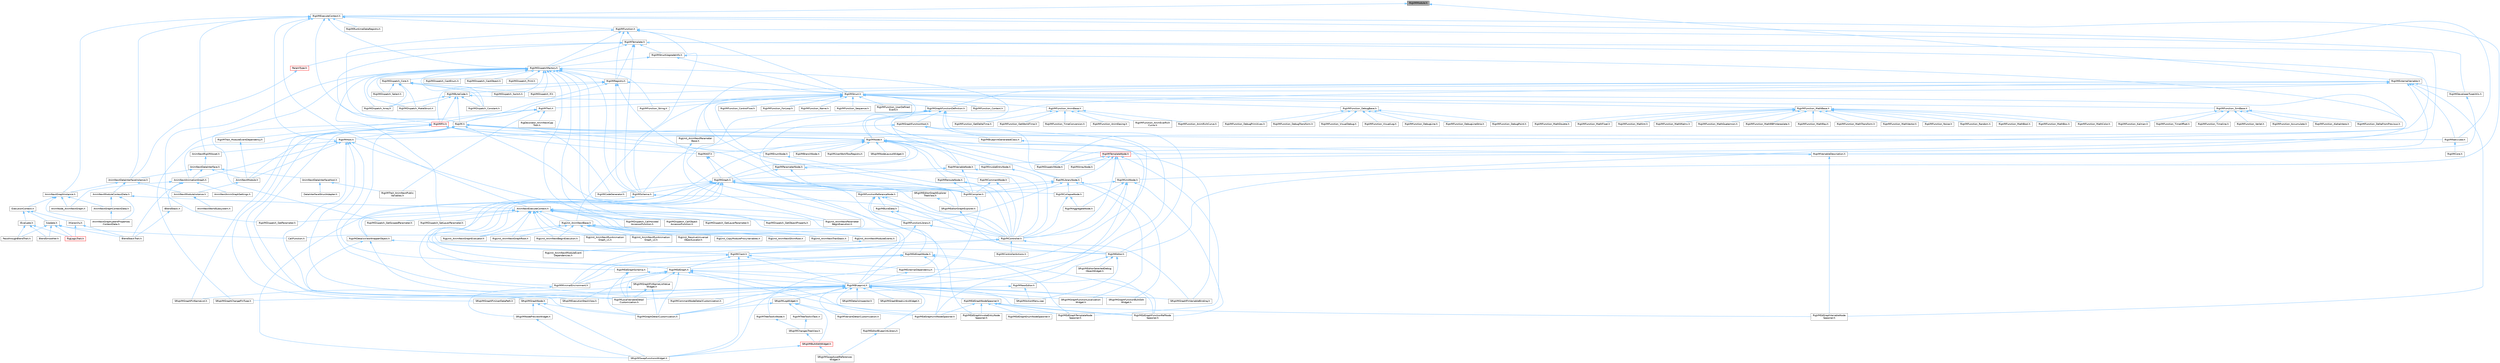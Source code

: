 digraph "RigVMModule.h"
{
 // INTERACTIVE_SVG=YES
 // LATEX_PDF_SIZE
  bgcolor="transparent";
  edge [fontname=Helvetica,fontsize=10,labelfontname=Helvetica,labelfontsize=10];
  node [fontname=Helvetica,fontsize=10,shape=box,height=0.2,width=0.4];
  Node1 [id="Node000001",label="RigVMModule.h",height=0.2,width=0.4,color="gray40", fillcolor="grey60", style="filled", fontcolor="black",tooltip=" "];
  Node1 -> Node2 [id="edge1_Node000001_Node000002",dir="back",color="steelblue1",style="solid",tooltip=" "];
  Node2 [id="Node000002",label="RigVMExecuteContext.h",height=0.2,width=0.4,color="grey40", fillcolor="white", style="filled",URL="$d8/d0d/RigVMExecuteContext_8h.html",tooltip=" "];
  Node2 -> Node3 [id="edge2_Node000002_Node000003",dir="back",color="steelblue1",style="solid",tooltip=" "];
  Node3 [id="Node000003",label="AnimNextDataInterfaceInstance.h",height=0.2,width=0.4,color="grey40", fillcolor="white", style="filled",URL="$d4/dc0/AnimNextDataInterfaceInstance_8h.html",tooltip=" "];
  Node3 -> Node4 [id="edge3_Node000003_Node000004",dir="back",color="steelblue1",style="solid",tooltip=" "];
  Node4 [id="Node000004",label="AnimNextGraphInstance.h",height=0.2,width=0.4,color="grey40", fillcolor="white", style="filled",URL="$df/d5e/AnimNextGraphInstance_8h.html",tooltip=" "];
  Node4 -> Node5 [id="edge4_Node000004_Node000005",dir="back",color="steelblue1",style="solid",tooltip=" "];
  Node5 [id="Node000005",label="AnimNextGraphContextData.h",height=0.2,width=0.4,color="grey40", fillcolor="white", style="filled",URL="$d6/d0a/AnimNextGraphContextData_8h.html",tooltip=" "];
  Node5 -> Node6 [id="edge5_Node000005_Node000006",dir="back",color="steelblue1",style="solid",tooltip=" "];
  Node6 [id="Node000006",label="AnimNextGraphLatentProperties\lContextData.h",height=0.2,width=0.4,color="grey40", fillcolor="white", style="filled",URL="$da/d49/AnimNextGraphLatentPropertiesContextData_8h.html",tooltip=" "];
  Node4 -> Node6 [id="edge6_Node000004_Node000006",dir="back",color="steelblue1",style="solid",tooltip=" "];
  Node4 -> Node7 [id="edge7_Node000004_Node000007",dir="back",color="steelblue1",style="solid",tooltip=" "];
  Node7 [id="Node000007",label="AnimNode_AnimNextGraph.h",height=0.2,width=0.4,color="grey40", fillcolor="white", style="filled",URL="$d5/d20/AnimNode__AnimNextGraph_8h.html",tooltip=" "];
  Node4 -> Node8 [id="edge8_Node000004_Node000008",dir="back",color="steelblue1",style="solid",tooltip=" "];
  Node8 [id="Node000008",label="ExecutionContext.h",height=0.2,width=0.4,color="grey40", fillcolor="white", style="filled",URL="$d2/da1/ExecutionContext_8h.html",tooltip=" "];
  Node8 -> Node9 [id="edge9_Node000008_Node000009",dir="back",color="steelblue1",style="solid",tooltip=" "];
  Node9 [id="Node000009",label="IEvaluate.h",height=0.2,width=0.4,color="grey40", fillcolor="white", style="filled",URL="$d8/d35/IEvaluate_8h.html",tooltip=" "];
  Node9 -> Node10 [id="edge10_Node000009_Node000010",dir="back",color="steelblue1",style="solid",tooltip=" "];
  Node10 [id="Node000010",label="BlendSmoother.h",height=0.2,width=0.4,color="grey40", fillcolor="white", style="filled",URL="$d8/d3e/BlendSmoother_8h.html",tooltip=" "];
  Node9 -> Node11 [id="edge11_Node000009_Node000011",dir="back",color="steelblue1",style="solid",tooltip=" "];
  Node11 [id="Node000011",label="PassthroughBlendTrait.h",height=0.2,width=0.4,color="grey40", fillcolor="white", style="filled",URL="$d7/d0b/PassthroughBlendTrait_8h.html",tooltip=" "];
  Node9 -> Node12 [id="edge12_Node000009_Node000012",dir="back",color="steelblue1",style="solid",tooltip=" "];
  Node12 [id="Node000012",label="RigLogicTrait.h",height=0.2,width=0.4,color="red", fillcolor="#FFF0F0", style="filled",URL="$d7/dfd/RigLogicTrait_8h.html",tooltip=" "];
  Node8 -> Node14 [id="edge13_Node000008_Node000014",dir="back",color="steelblue1",style="solid",tooltip=" "];
  Node14 [id="Node000014",label="IHierarchy.h",height=0.2,width=0.4,color="grey40", fillcolor="white", style="filled",URL="$d6/d76/IHierarchy_8h.html",tooltip=" "];
  Node14 -> Node15 [id="edge14_Node000014_Node000015",dir="back",color="steelblue1",style="solid",tooltip=" "];
  Node15 [id="Node000015",label="BlendStackTrait.h",height=0.2,width=0.4,color="grey40", fillcolor="white", style="filled",URL="$dd/dc9/BlendStackTrait_8h.html",tooltip=" "];
  Node14 -> Node12 [id="edge15_Node000014_Node000012",dir="back",color="steelblue1",style="solid",tooltip=" "];
  Node8 -> Node16 [id="edge16_Node000008_Node000016",dir="back",color="steelblue1",style="solid",tooltip=" "];
  Node16 [id="Node000016",label="IUpdate.h",height=0.2,width=0.4,color="grey40", fillcolor="white", style="filled",URL="$d9/d18/IUpdate_8h.html",tooltip=" "];
  Node16 -> Node10 [id="edge17_Node000016_Node000010",dir="back",color="steelblue1",style="solid",tooltip=" "];
  Node16 -> Node15 [id="edge18_Node000016_Node000015",dir="back",color="steelblue1",style="solid",tooltip=" "];
  Node16 -> Node17 [id="edge19_Node000016_Node000017",dir="back",color="steelblue1",style="solid",tooltip=" "];
  Node17 [id="Node000017",label="CallFunction.h",height=0.2,width=0.4,color="grey40", fillcolor="white", style="filled",URL="$d0/dcd/CallFunction_8h.html",tooltip=" "];
  Node16 -> Node11 [id="edge20_Node000016_Node000011",dir="back",color="steelblue1",style="solid",tooltip=" "];
  Node16 -> Node12 [id="edge21_Node000016_Node000012",dir="back",color="steelblue1",style="solid",tooltip=" "];
  Node3 -> Node18 [id="edge22_Node000003_Node000018",dir="back",color="steelblue1",style="solid",tooltip=" "];
  Node18 [id="Node000018",label="AnimNextModuleContextData.h",height=0.2,width=0.4,color="grey40", fillcolor="white", style="filled",URL="$d8/d3c/AnimNextModuleContextData_8h.html",tooltip=" "];
  Node18 -> Node19 [id="edge23_Node000018_Node000019",dir="back",color="steelblue1",style="solid",tooltip=" "];
  Node19 [id="Node000019",label="AnimNextExecuteContext.h",height=0.2,width=0.4,color="grey40", fillcolor="white", style="filled",URL="$de/da5/AnimNextExecuteContext_8h.html",tooltip=" "];
  Node19 -> Node20 [id="edge24_Node000019_Node000020",dir="back",color="steelblue1",style="solid",tooltip=" "];
  Node20 [id="Node000020",label="RigUnit_AnimNextBase.h",height=0.2,width=0.4,color="grey40", fillcolor="white", style="filled",URL="$df/d32/RigUnit__AnimNextBase_8h.html",tooltip=" "];
  Node20 -> Node21 [id="edge25_Node000020_Node000021",dir="back",color="steelblue1",style="solid",tooltip=" "];
  Node21 [id="Node000021",label="RigUnit_AnimNextBeginExecution.h",height=0.2,width=0.4,color="grey40", fillcolor="white", style="filled",URL="$df/d5a/RigUnit__AnimNextBeginExecution_8h.html",tooltip=" "];
  Node20 -> Node22 [id="edge26_Node000020_Node000022",dir="back",color="steelblue1",style="solid",tooltip=" "];
  Node22 [id="Node000022",label="RigUnit_AnimNextGraphEvaluator.h",height=0.2,width=0.4,color="grey40", fillcolor="white", style="filled",URL="$db/dea/RigUnit__AnimNextGraphEvaluator_8h.html",tooltip=" "];
  Node20 -> Node23 [id="edge27_Node000020_Node000023",dir="back",color="steelblue1",style="solid",tooltip=" "];
  Node23 [id="Node000023",label="RigUnit_AnimNextGraphRoot.h",height=0.2,width=0.4,color="grey40", fillcolor="white", style="filled",URL="$db/db2/RigUnit__AnimNextGraphRoot_8h.html",tooltip=" "];
  Node20 -> Node24 [id="edge28_Node000020_Node000024",dir="back",color="steelblue1",style="solid",tooltip=" "];
  Node24 [id="Node000024",label="RigUnit_AnimNextModuleEvents.h",height=0.2,width=0.4,color="grey40", fillcolor="white", style="filled",URL="$db/d6a/RigUnit__AnimNextModuleEvents_8h.html",tooltip=" "];
  Node24 -> Node25 [id="edge29_Node000024_Node000025",dir="back",color="steelblue1",style="solid",tooltip=" "];
  Node25 [id="Node000025",label="RigUnit_AnimNextModuleEvent\lDependencies.h",height=0.2,width=0.4,color="grey40", fillcolor="white", style="filled",URL="$d3/dde/RigUnit__AnimNextModuleEventDependencies_8h.html",tooltip=" "];
  Node20 -> Node26 [id="edge30_Node000020_Node000026",dir="back",color="steelblue1",style="solid",tooltip=" "];
  Node26 [id="Node000026",label="RigUnit_AnimNextRunAnimation\lGraph_v1.h",height=0.2,width=0.4,color="grey40", fillcolor="white", style="filled",URL="$d1/df7/RigUnit__AnimNextRunAnimationGraph__v1_8h.html",tooltip=" "];
  Node20 -> Node27 [id="edge31_Node000020_Node000027",dir="back",color="steelblue1",style="solid",tooltip=" "];
  Node27 [id="Node000027",label="RigUnit_AnimNextRunAnimation\lGraph_v2.h",height=0.2,width=0.4,color="grey40", fillcolor="white", style="filled",URL="$d6/d84/RigUnit__AnimNextRunAnimationGraph__v2_8h.html",tooltip=" "];
  Node20 -> Node28 [id="edge32_Node000020_Node000028",dir="back",color="steelblue1",style="solid",tooltip=" "];
  Node28 [id="Node000028",label="RigUnit_AnimNextShimRoot.h",height=0.2,width=0.4,color="grey40", fillcolor="white", style="filled",URL="$de/d67/RigUnit__AnimNextShimRoot_8h.html",tooltip=" "];
  Node20 -> Node29 [id="edge33_Node000020_Node000029",dir="back",color="steelblue1",style="solid",tooltip=" "];
  Node29 [id="Node000029",label="RigUnit_AnimNextTraitStack.h",height=0.2,width=0.4,color="grey40", fillcolor="white", style="filled",URL="$d0/d14/RigUnit__AnimNextTraitStack_8h.html",tooltip=" "];
  Node20 -> Node30 [id="edge34_Node000020_Node000030",dir="back",color="steelblue1",style="solid",tooltip=" "];
  Node30 [id="Node000030",label="RigUnit_CopyModuleProxyVariables.h",height=0.2,width=0.4,color="grey40", fillcolor="white", style="filled",URL="$d8/d2f/RigUnit__CopyModuleProxyVariables_8h.html",tooltip=" "];
  Node20 -> Node31 [id="edge35_Node000020_Node000031",dir="back",color="steelblue1",style="solid",tooltip=" "];
  Node31 [id="Node000031",label="RigUnit_ResolveUniversal\lObjectLocator.h",height=0.2,width=0.4,color="grey40", fillcolor="white", style="filled",URL="$d2/d10/RigUnit__ResolveUniversalObjectLocator_8h.html",tooltip=" "];
  Node19 -> Node21 [id="edge36_Node000019_Node000021",dir="back",color="steelblue1",style="solid",tooltip=" "];
  Node19 -> Node22 [id="edge37_Node000019_Node000022",dir="back",color="steelblue1",style="solid",tooltip=" "];
  Node19 -> Node23 [id="edge38_Node000019_Node000023",dir="back",color="steelblue1",style="solid",tooltip=" "];
  Node19 -> Node24 [id="edge39_Node000019_Node000024",dir="back",color="steelblue1",style="solid",tooltip=" "];
  Node19 -> Node32 [id="edge40_Node000019_Node000032",dir="back",color="steelblue1",style="solid",tooltip=" "];
  Node32 [id="Node000032",label="RigUnit_AnimNextParameter\lBeginExecution.h",height=0.2,width=0.4,color="grey40", fillcolor="white", style="filled",URL="$df/d50/RigUnit__AnimNextParameterBeginExecution_8h.html",tooltip=" "];
  Node19 -> Node26 [id="edge41_Node000019_Node000026",dir="back",color="steelblue1",style="solid",tooltip=" "];
  Node19 -> Node27 [id="edge42_Node000019_Node000027",dir="back",color="steelblue1",style="solid",tooltip=" "];
  Node19 -> Node28 [id="edge43_Node000019_Node000028",dir="back",color="steelblue1",style="solid",tooltip=" "];
  Node19 -> Node29 [id="edge44_Node000019_Node000029",dir="back",color="steelblue1",style="solid",tooltip=" "];
  Node19 -> Node33 [id="edge45_Node000019_Node000033",dir="back",color="steelblue1",style="solid",tooltip=" "];
  Node33 [id="Node000033",label="RigVMDispatch_CallHoisted\lAccessorFunction.h",height=0.2,width=0.4,color="grey40", fillcolor="white", style="filled",URL="$d1/d9e/RigVMDispatch__CallHoistedAccessorFunction_8h.html",tooltip=" "];
  Node19 -> Node34 [id="edge46_Node000019_Node000034",dir="back",color="steelblue1",style="solid",tooltip=" "];
  Node34 [id="Node000034",label="RigVMDispatch_CallObject\lAccessorFunction.h",height=0.2,width=0.4,color="grey40", fillcolor="white", style="filled",URL="$de/da6/RigVMDispatch__CallObjectAccessorFunction_8h.html",tooltip=" "];
  Node19 -> Node35 [id="edge47_Node000019_Node000035",dir="back",color="steelblue1",style="solid",tooltip=" "];
  Node35 [id="Node000035",label="RigVMDispatch_GetLayerParameter.h",height=0.2,width=0.4,color="grey40", fillcolor="white", style="filled",URL="$d1/dad/RigVMDispatch__GetLayerParameter_8h.html",tooltip=" "];
  Node19 -> Node36 [id="edge48_Node000019_Node000036",dir="back",color="steelblue1",style="solid",tooltip=" "];
  Node36 [id="Node000036",label="RigVMDispatch_GetObjectProperty.h",height=0.2,width=0.4,color="grey40", fillcolor="white", style="filled",URL="$d3/d6d/RigVMDispatch__GetObjectProperty_8h.html",tooltip=" "];
  Node19 -> Node37 [id="edge49_Node000019_Node000037",dir="back",color="steelblue1",style="solid",tooltip=" "];
  Node37 [id="Node000037",label="RigVMDispatch_GetParameter.h",height=0.2,width=0.4,color="grey40", fillcolor="white", style="filled",URL="$dd/d34/RigVMDispatch__GetParameter_8h.html",tooltip=" "];
  Node19 -> Node38 [id="edge50_Node000019_Node000038",dir="back",color="steelblue1",style="solid",tooltip=" "];
  Node38 [id="Node000038",label="RigVMDispatch_GetScopedParameter.h",height=0.2,width=0.4,color="grey40", fillcolor="white", style="filled",URL="$d0/dc7/RigVMDispatch__GetScopedParameter_8h.html",tooltip=" "];
  Node19 -> Node39 [id="edge51_Node000019_Node000039",dir="back",color="steelblue1",style="solid",tooltip=" "];
  Node39 [id="Node000039",label="RigVMDispatch_SetLayerParameter.h",height=0.2,width=0.4,color="grey40", fillcolor="white", style="filled",URL="$d8/de9/RigVMDispatch__SetLayerParameter_8h.html",tooltip=" "];
  Node18 -> Node5 [id="edge52_Node000018_Node000005",dir="back",color="steelblue1",style="solid",tooltip=" "];
  Node18 -> Node6 [id="edge53_Node000018_Node000006",dir="back",color="steelblue1",style="solid",tooltip=" "];
  Node3 -> Node40 [id="edge54_Node000003_Node000040",dir="back",color="steelblue1",style="solid",tooltip=" "];
  Node40 [id="Node000040",label="AnimNextModuleInstance.h",height=0.2,width=0.4,color="grey40", fillcolor="white", style="filled",URL="$d7/dbe/AnimNextModuleInstance_8h.html",tooltip=" "];
  Node40 -> Node41 [id="edge55_Node000040_Node000041",dir="back",color="steelblue1",style="solid",tooltip=" "];
  Node41 [id="Node000041",label="AnimNextWorldSubsystem.h",height=0.2,width=0.4,color="grey40", fillcolor="white", style="filled",URL="$df/d2f/AnimNextWorldSubsystem_8h.html",tooltip=" "];
  Node2 -> Node19 [id="edge56_Node000002_Node000019",dir="back",color="steelblue1",style="solid",tooltip=" "];
  Node2 -> Node4 [id="edge57_Node000002_Node000004",dir="back",color="steelblue1",style="solid",tooltip=" "];
  Node2 -> Node42 [id="edge58_Node000002_Node000042",dir="back",color="steelblue1",style="solid",tooltip=" "];
  Node42 [id="Node000042",label="AnimNextRigVMAsset.h",height=0.2,width=0.4,color="grey40", fillcolor="white", style="filled",URL="$d8/d0c/AnimNextRigVMAsset_8h.html",tooltip=" "];
  Node42 -> Node43 [id="edge59_Node000042_Node000043",dir="back",color="steelblue1",style="solid",tooltip=" "];
  Node43 [id="Node000043",label="AnimNextDataInterface.h",height=0.2,width=0.4,color="grey40", fillcolor="white", style="filled",URL="$d6/d96/AnimNextDataInterface_8h.html",tooltip=" "];
  Node43 -> Node44 [id="edge60_Node000043_Node000044",dir="back",color="steelblue1",style="solid",tooltip=" "];
  Node44 [id="Node000044",label="AnimNextAnimationGraph.h",height=0.2,width=0.4,color="grey40", fillcolor="white", style="filled",URL="$d4/dc3/AnimNextAnimationGraph_8h.html",tooltip=" "];
  Node44 -> Node45 [id="edge61_Node000044_Node000045",dir="back",color="steelblue1",style="solid",tooltip=" "];
  Node45 [id="Node000045",label="AnimNextAnimGraphSettings.h",height=0.2,width=0.4,color="grey40", fillcolor="white", style="filled",URL="$d9/da8/AnimNextAnimGraphSettings_8h.html",tooltip=" "];
  Node44 -> Node7 [id="edge62_Node000044_Node000007",dir="back",color="steelblue1",style="solid",tooltip=" "];
  Node44 -> Node15 [id="edge63_Node000044_Node000015",dir="back",color="steelblue1",style="solid",tooltip=" "];
  Node44 -> Node46 [id="edge64_Node000044_Node000046",dir="back",color="steelblue1",style="solid",tooltip=" "];
  Node46 [id="Node000046",label="IBlendStack.h",height=0.2,width=0.4,color="grey40", fillcolor="white", style="filled",URL="$df/d73/IBlendStack_8h.html",tooltip=" "];
  Node46 -> Node15 [id="edge65_Node000046_Node000015",dir="back",color="steelblue1",style="solid",tooltip=" "];
  Node43 -> Node47 [id="edge66_Node000043_Node000047",dir="back",color="steelblue1",style="solid",tooltip=" "];
  Node47 [id="Node000047",label="AnimNextDataInterfaceHost.h",height=0.2,width=0.4,color="grey40", fillcolor="white", style="filled",URL="$d8/d6b/AnimNextDataInterfaceHost_8h.html",tooltip=" "];
  Node47 -> Node48 [id="edge67_Node000047_Node000048",dir="back",color="steelblue1",style="solid",tooltip=" "];
  Node48 [id="Node000048",label="DataInterfaceStructAdapter.h",height=0.2,width=0.4,color="grey40", fillcolor="white", style="filled",URL="$d9/ded/DataInterfaceStructAdapter_8h.html",tooltip=" "];
  Node47 -> Node49 [id="edge68_Node000047_Node000049",dir="back",color="steelblue1",style="solid",tooltip=" "];
  Node49 [id="Node000049",label="RigVMTrait_AnimNextPublic\lVariables.h",height=0.2,width=0.4,color="grey40", fillcolor="white", style="filled",URL="$d8/d5a/RigVMTrait__AnimNextPublicVariables_8h.html",tooltip=" "];
  Node43 -> Node3 [id="edge69_Node000043_Node000003",dir="back",color="steelblue1",style="solid",tooltip=" "];
  Node43 -> Node50 [id="edge70_Node000043_Node000050",dir="back",color="steelblue1",style="solid",tooltip=" "];
  Node50 [id="Node000050",label="AnimNextModule.h",height=0.2,width=0.4,color="grey40", fillcolor="white", style="filled",URL="$d1/dac/AnimNextModule_8h.html",tooltip=" "];
  Node50 -> Node40 [id="edge71_Node000050_Node000040",dir="back",color="steelblue1",style="solid",tooltip=" "];
  Node2 -> Node51 [id="edge72_Node000002_Node000051",dir="back",color="steelblue1",style="solid",tooltip=" "];
  Node51 [id="Node000051",label="RigVM.h",height=0.2,width=0.4,color="grey40", fillcolor="white", style="filled",URL="$d0/d5e/RigVM_8h.html",tooltip=" "];
  Node51 -> Node44 [id="edge73_Node000051_Node000044",dir="back",color="steelblue1",style="solid",tooltip=" "];
  Node51 -> Node50 [id="edge74_Node000051_Node000050",dir="back",color="steelblue1",style="solid",tooltip=" "];
  Node51 -> Node52 [id="edge75_Node000051_Node000052",dir="back",color="steelblue1",style="solid",tooltip=" "];
  Node52 [id="Node000052",label="RigVMBlueprint.h",height=0.2,width=0.4,color="grey40", fillcolor="white", style="filled",URL="$df/d44/RigVMBlueprint_8h.html",tooltip=" "];
  Node52 -> Node53 [id="edge76_Node000052_Node000053",dir="back",color="steelblue1",style="solid",tooltip=" "];
  Node53 [id="Node000053",label="RigVMCommentNodeDetailCustomization.h",height=0.2,width=0.4,color="grey40", fillcolor="white", style="filled",URL="$de/ddb/RigVMCommentNodeDetailCustomization_8h.html",tooltip=" "];
  Node52 -> Node54 [id="edge77_Node000052_Node000054",dir="back",color="steelblue1",style="solid",tooltip=" "];
  Node54 [id="Node000054",label="RigVMEdGraphFunctionRefNode\lSpawner.h",height=0.2,width=0.4,color="grey40", fillcolor="white", style="filled",URL="$d3/d16/RigVMEdGraphFunctionRefNodeSpawner_8h.html",tooltip=" "];
  Node52 -> Node55 [id="edge78_Node000052_Node000055",dir="back",color="steelblue1",style="solid",tooltip=" "];
  Node55 [id="Node000055",label="RigVMEdGraphNodeSpawner.h",height=0.2,width=0.4,color="grey40", fillcolor="white", style="filled",URL="$d4/d8b/RigVMEdGraphNodeSpawner_8h.html",tooltip=" "];
  Node55 -> Node56 [id="edge79_Node000055_Node000056",dir="back",color="steelblue1",style="solid",tooltip=" "];
  Node56 [id="Node000056",label="RigVMEdGraphEnumNodeSpawner.h",height=0.2,width=0.4,color="grey40", fillcolor="white", style="filled",URL="$d3/dfd/RigVMEdGraphEnumNodeSpawner_8h.html",tooltip=" "];
  Node55 -> Node54 [id="edge80_Node000055_Node000054",dir="back",color="steelblue1",style="solid",tooltip=" "];
  Node55 -> Node57 [id="edge81_Node000055_Node000057",dir="back",color="steelblue1",style="solid",tooltip=" "];
  Node57 [id="Node000057",label="RigVMEdGraphInvokeEntryNode\lSpawner.h",height=0.2,width=0.4,color="grey40", fillcolor="white", style="filled",URL="$d9/de6/RigVMEdGraphInvokeEntryNodeSpawner_8h.html",tooltip=" "];
  Node55 -> Node58 [id="edge82_Node000055_Node000058",dir="back",color="steelblue1",style="solid",tooltip=" "];
  Node58 [id="Node000058",label="RigVMEdGraphTemplateNode\lSpawner.h",height=0.2,width=0.4,color="grey40", fillcolor="white", style="filled",URL="$d9/d6c/RigVMEdGraphTemplateNodeSpawner_8h.html",tooltip=" "];
  Node55 -> Node59 [id="edge83_Node000055_Node000059",dir="back",color="steelblue1",style="solid",tooltip=" "];
  Node59 [id="Node000059",label="RigVMEdGraphUnitNodeSpawner.h",height=0.2,width=0.4,color="grey40", fillcolor="white", style="filled",URL="$d3/d6b/RigVMEdGraphUnitNodeSpawner_8h.html",tooltip=" "];
  Node55 -> Node60 [id="edge84_Node000055_Node000060",dir="back",color="steelblue1",style="solid",tooltip=" "];
  Node60 [id="Node000060",label="RigVMEdGraphVariableNode\lSpawner.h",height=0.2,width=0.4,color="grey40", fillcolor="white", style="filled",URL="$d0/d83/RigVMEdGraphVariableNodeSpawner_8h.html",tooltip=" "];
  Node52 -> Node59 [id="edge85_Node000052_Node000059",dir="back",color="steelblue1",style="solid",tooltip=" "];
  Node52 -> Node61 [id="edge86_Node000052_Node000061",dir="back",color="steelblue1",style="solid",tooltip=" "];
  Node61 [id="Node000061",label="RigVMEditorBlueprintLibrary.h",height=0.2,width=0.4,color="grey40", fillcolor="white", style="filled",URL="$d9/d31/RigVMEditorBlueprintLibrary_8h.html",tooltip=" "];
  Node61 -> Node62 [id="edge87_Node000061_Node000062",dir="back",color="steelblue1",style="solid",tooltip=" "];
  Node62 [id="Node000062",label="SRigVMSwapAssetReferences\lWidget.h",height=0.2,width=0.4,color="grey40", fillcolor="white", style="filled",URL="$db/d3f/SRigVMSwapAssetReferencesWidget_8h.html",tooltip=" "];
  Node52 -> Node63 [id="edge88_Node000052_Node000063",dir="back",color="steelblue1",style="solid",tooltip=" "];
  Node63 [id="Node000063",label="RigVMGraphDetailCustomization.h",height=0.2,width=0.4,color="grey40", fillcolor="white", style="filled",URL="$da/d8c/RigVMGraphDetailCustomization_8h.html",tooltip=" "];
  Node52 -> Node64 [id="edge89_Node000052_Node000064",dir="back",color="steelblue1",style="solid",tooltip=" "];
  Node64 [id="Node000064",label="RigVMLocalVariableDetail\lCustomization.h",height=0.2,width=0.4,color="grey40", fillcolor="white", style="filled",URL="$de/de8/RigVMLocalVariableDetailCustomization_8h.html",tooltip=" "];
  Node52 -> Node65 [id="edge90_Node000052_Node000065",dir="back",color="steelblue1",style="solid",tooltip=" "];
  Node65 [id="Node000065",label="RigVMTreeToolkitNode.h",height=0.2,width=0.4,color="grey40", fillcolor="white", style="filled",URL="$dc/d84/RigVMTreeToolkitNode_8h.html",tooltip=" "];
  Node65 -> Node66 [id="edge91_Node000065_Node000066",dir="back",color="steelblue1",style="solid",tooltip=" "];
  Node66 [id="Node000066",label="SRigVMChangesTreeView.h",height=0.2,width=0.4,color="grey40", fillcolor="white", style="filled",URL="$dd/d83/SRigVMChangesTreeView_8h.html",tooltip=" "];
  Node66 -> Node67 [id="edge92_Node000066_Node000067",dir="back",color="steelblue1",style="solid",tooltip=" "];
  Node67 [id="Node000067",label="SRigVMBulkEditWidget.h",height=0.2,width=0.4,color="red", fillcolor="#FFF0F0", style="filled",URL="$d7/dab/SRigVMBulkEditWidget_8h.html",tooltip=" "];
  Node67 -> Node62 [id="edge93_Node000067_Node000062",dir="back",color="steelblue1",style="solid",tooltip=" "];
  Node67 -> Node69 [id="edge94_Node000067_Node000069",dir="back",color="steelblue1",style="solid",tooltip=" "];
  Node69 [id="Node000069",label="SRigVMSwapFunctionsWidget.h",height=0.2,width=0.4,color="grey40", fillcolor="white", style="filled",URL="$d0/da2/SRigVMSwapFunctionsWidget_8h.html",tooltip=" "];
  Node52 -> Node70 [id="edge95_Node000052_Node000070",dir="back",color="steelblue1",style="solid",tooltip=" "];
  Node70 [id="Node000070",label="RigVMVariantDetailCustomization.h",height=0.2,width=0.4,color="grey40", fillcolor="white", style="filled",URL="$d2/db8/RigVMVariantDetailCustomization_8h.html",tooltip=" "];
  Node52 -> Node71 [id="edge96_Node000052_Node000071",dir="back",color="steelblue1",style="solid",tooltip=" "];
  Node71 [id="Node000071",label="SRigVMActionMenu.cpp",height=0.2,width=0.4,color="grey40", fillcolor="white", style="filled",URL="$dc/d4c/SRigVMActionMenu_8cpp.html",tooltip=" "];
  Node52 -> Node72 [id="edge97_Node000052_Node000072",dir="back",color="steelblue1",style="solid",tooltip=" "];
  Node72 [id="Node000072",label="SRigVMDetailsInspector.h",height=0.2,width=0.4,color="grey40", fillcolor="white", style="filled",URL="$df/dfb/SRigVMDetailsInspector_8h.html",tooltip=" "];
  Node52 -> Node73 [id="edge98_Node000052_Node000073",dir="back",color="steelblue1",style="solid",tooltip=" "];
  Node73 [id="Node000073",label="SRigVMExecutionStackView.h",height=0.2,width=0.4,color="grey40", fillcolor="white", style="filled",URL="$d9/d2b/SRigVMExecutionStackView_8h.html",tooltip=" "];
  Node52 -> Node74 [id="edge99_Node000052_Node000074",dir="back",color="steelblue1",style="solid",tooltip=" "];
  Node74 [id="Node000074",label="SRigVMGraphBreakLinksWidget.h",height=0.2,width=0.4,color="grey40", fillcolor="white", style="filled",URL="$d8/d4a/SRigVMGraphBreakLinksWidget_8h.html",tooltip=" "];
  Node52 -> Node75 [id="edge100_Node000052_Node000075",dir="back",color="steelblue1",style="solid",tooltip=" "];
  Node75 [id="Node000075",label="SRigVMGraphChangePinType.h",height=0.2,width=0.4,color="grey40", fillcolor="white", style="filled",URL="$d4/da7/SRigVMGraphChangePinType_8h.html",tooltip=" "];
  Node52 -> Node76 [id="edge101_Node000052_Node000076",dir="back",color="steelblue1",style="solid",tooltip=" "];
  Node76 [id="Node000076",label="SRigVMGraphFunctionBulkEdit\lWidget.h",height=0.2,width=0.4,color="grey40", fillcolor="white", style="filled",URL="$db/dbf/SRigVMGraphFunctionBulkEditWidget_8h.html",tooltip=" "];
  Node52 -> Node77 [id="edge102_Node000052_Node000077",dir="back",color="steelblue1",style="solid",tooltip=" "];
  Node77 [id="Node000077",label="SRigVMGraphFunctionLocalization\lWidget.h",height=0.2,width=0.4,color="grey40", fillcolor="white", style="filled",URL="$dd/d59/SRigVMGraphFunctionLocalizationWidget_8h.html",tooltip=" "];
  Node52 -> Node78 [id="edge103_Node000052_Node000078",dir="back",color="steelblue1",style="solid",tooltip=" "];
  Node78 [id="Node000078",label="SRigVMGraphNode.h",height=0.2,width=0.4,color="grey40", fillcolor="white", style="filled",URL="$d0/d1e/SRigVMGraphNode_8h.html",tooltip=" "];
  Node78 -> Node63 [id="edge104_Node000078_Node000063",dir="back",color="steelblue1",style="solid",tooltip=" "];
  Node78 -> Node79 [id="edge105_Node000078_Node000079",dir="back",color="steelblue1",style="solid",tooltip=" "];
  Node79 [id="Node000079",label="SRigVMNodePreviewWidget.h",height=0.2,width=0.4,color="grey40", fillcolor="white", style="filled",URL="$d5/d72/SRigVMNodePreviewWidget_8h.html",tooltip=" "];
  Node79 -> Node69 [id="edge106_Node000079_Node000069",dir="back",color="steelblue1",style="solid",tooltip=" "];
  Node78 -> Node69 [id="edge107_Node000078_Node000069",dir="back",color="steelblue1",style="solid",tooltip=" "];
  Node52 -> Node80 [id="edge108_Node000052_Node000080",dir="back",color="steelblue1",style="solid",tooltip=" "];
  Node80 [id="Node000080",label="SRigVMGraphPinUserDataPath.h",height=0.2,width=0.4,color="grey40", fillcolor="white", style="filled",URL="$d5/d31/SRigVMGraphPinUserDataPath_8h.html",tooltip=" "];
  Node52 -> Node81 [id="edge109_Node000052_Node000081",dir="back",color="steelblue1",style="solid",tooltip=" "];
  Node81 [id="Node000081",label="SRigVMGraphPinVariableBinding.h",height=0.2,width=0.4,color="grey40", fillcolor="white", style="filled",URL="$db/dca/SRigVMGraphPinVariableBinding_8h.html",tooltip=" "];
  Node52 -> Node82 [id="edge110_Node000052_Node000082",dir="back",color="steelblue1",style="solid",tooltip=" "];
  Node82 [id="Node000082",label="SRigVMLogWidget.h",height=0.2,width=0.4,color="grey40", fillcolor="white", style="filled",URL="$d9/dab/SRigVMLogWidget_8h.html",tooltip=" "];
  Node82 -> Node63 [id="edge111_Node000082_Node000063",dir="back",color="steelblue1",style="solid",tooltip=" "];
  Node82 -> Node83 [id="edge112_Node000082_Node000083",dir="back",color="steelblue1",style="solid",tooltip=" "];
  Node83 [id="Node000083",label="RigVMTreeToolkitTask.h",height=0.2,width=0.4,color="grey40", fillcolor="white", style="filled",URL="$d1/dd5/RigVMTreeToolkitTask_8h.html",tooltip=" "];
  Node83 -> Node66 [id="edge113_Node000083_Node000066",dir="back",color="steelblue1",style="solid",tooltip=" "];
  Node82 -> Node70 [id="edge114_Node000082_Node000070",dir="back",color="steelblue1",style="solid",tooltip=" "];
  Node82 -> Node67 [id="edge115_Node000082_Node000067",dir="back",color="steelblue1",style="solid",tooltip=" "];
  Node51 -> Node84 [id="edge116_Node000051_Node000084",dir="back",color="steelblue1",style="solid",tooltip=" "];
  Node84 [id="Node000084",label="RigVMBlueprintGeneratedClass.h",height=0.2,width=0.4,color="grey40", fillcolor="white", style="filled",URL="$d4/dec/RigVMBlueprintGeneratedClass_8h.html",tooltip=" "];
  Node84 -> Node52 [id="edge117_Node000084_Node000052",dir="back",color="steelblue1",style="solid",tooltip=" "];
  Node51 -> Node85 [id="edge118_Node000051_Node000085",dir="back",color="steelblue1",style="solid",tooltip=" "];
  Node85 [id="Node000085",label="RigVMCodeGenerator.h",height=0.2,width=0.4,color="grey40", fillcolor="white", style="filled",URL="$d4/d2b/RigVMCodeGenerator_8h.html",tooltip=" "];
  Node51 -> Node86 [id="edge119_Node000051_Node000086",dir="back",color="steelblue1",style="solid",tooltip=" "];
  Node86 [id="Node000086",label="RigVMCompiler.h",height=0.2,width=0.4,color="grey40", fillcolor="white", style="filled",URL="$d7/d63/RigVMCompiler_8h.html",tooltip=" "];
  Node86 -> Node52 [id="edge120_Node000086_Node000052",dir="back",color="steelblue1",style="solid",tooltip=" "];
  Node51 -> Node87 [id="edge121_Node000051_Node000087",dir="back",color="steelblue1",style="solid",tooltip=" "];
  Node87 [id="Node000087",label="RigVMEdGraph.h",height=0.2,width=0.4,color="grey40", fillcolor="white", style="filled",URL="$d9/d8c/RigVMEdGraph_8h.html",tooltip=" "];
  Node87 -> Node52 [id="edge122_Node000087_Node000052",dir="back",color="steelblue1",style="solid",tooltip=" "];
  Node87 -> Node54 [id="edge123_Node000087_Node000054",dir="back",color="steelblue1",style="solid",tooltip=" "];
  Node87 -> Node58 [id="edge124_Node000087_Node000058",dir="back",color="steelblue1",style="solid",tooltip=" "];
  Node87 -> Node59 [id="edge125_Node000087_Node000059",dir="back",color="steelblue1",style="solid",tooltip=" "];
  Node87 -> Node63 [id="edge126_Node000087_Node000063",dir="back",color="steelblue1",style="solid",tooltip=" "];
  Node87 -> Node64 [id="edge127_Node000087_Node000064",dir="back",color="steelblue1",style="solid",tooltip=" "];
  Node87 -> Node88 [id="edge128_Node000087_Node000088",dir="back",color="steelblue1",style="solid",tooltip=" "];
  Node88 [id="Node000088",label="RigVMMinimalEnvironment.h",height=0.2,width=0.4,color="grey40", fillcolor="white", style="filled",URL="$d4/d4a/RigVMMinimalEnvironment_8h.html",tooltip=" "];
  Node88 -> Node79 [id="edge129_Node000088_Node000079",dir="back",color="steelblue1",style="solid",tooltip=" "];
  Node87 -> Node73 [id="edge130_Node000087_Node000073",dir="back",color="steelblue1",style="solid",tooltip=" "];
  Node87 -> Node89 [id="edge131_Node000087_Node000089",dir="back",color="steelblue1",style="solid",tooltip=" "];
  Node89 [id="Node000089",label="SRigVMGraphPinNameListValue\lWidget.h",height=0.2,width=0.4,color="grey40", fillcolor="white", style="filled",URL="$dc/dac/SRigVMGraphPinNameListValueWidget_8h.html",tooltip=" "];
  Node89 -> Node63 [id="edge132_Node000089_Node000063",dir="back",color="steelblue1",style="solid",tooltip=" "];
  Node89 -> Node64 [id="edge133_Node000089_Node000064",dir="back",color="steelblue1",style="solid",tooltip=" "];
  Node89 -> Node90 [id="edge134_Node000089_Node000090",dir="back",color="steelblue1",style="solid",tooltip=" "];
  Node90 [id="Node000090",label="SRigVMGraphPinNameList.h",height=0.2,width=0.4,color="grey40", fillcolor="white", style="filled",URL="$d7/dfc/SRigVMGraphPinNameList_8h.html",tooltip=" "];
  Node51 -> Node91 [id="edge135_Node000051_Node000091",dir="back",color="steelblue1",style="solid",tooltip=" "];
  Node91 [id="Node000091",label="RigVMHost.h",height=0.2,width=0.4,color="grey40", fillcolor="white", style="filled",URL="$d5/d04/RigVMHost_8h.html",tooltip=" "];
  Node91 -> Node44 [id="edge136_Node000091_Node000044",dir="back",color="steelblue1",style="solid",tooltip=" "];
  Node91 -> Node50 [id="edge137_Node000091_Node000050",dir="back",color="steelblue1",style="solid",tooltip=" "];
  Node91 -> Node42 [id="edge138_Node000091_Node000042",dir="back",color="steelblue1",style="solid",tooltip=" "];
  Node91 -> Node52 [id="edge139_Node000091_Node000052",dir="back",color="steelblue1",style="solid",tooltip=" "];
  Node91 -> Node53 [id="edge140_Node000091_Node000053",dir="back",color="steelblue1",style="solid",tooltip=" "];
  Node91 -> Node64 [id="edge141_Node000091_Node000064",dir="back",color="steelblue1",style="solid",tooltip=" "];
  Node91 -> Node73 [id="edge142_Node000091_Node000073",dir="back",color="steelblue1",style="solid",tooltip=" "];
  Node51 -> Node92 [id="edge143_Node000051_Node000092",dir="back",color="steelblue1",style="solid",tooltip=" "];
  Node92 [id="Node000092",label="RigVMNativized.h",height=0.2,width=0.4,color="grey40", fillcolor="white", style="filled",URL="$df/d99/RigVMNativized_8h.html",tooltip=" "];
  Node92 -> Node93 [id="edge144_Node000092_Node000093",dir="back",color="steelblue1",style="solid",tooltip=" "];
  Node93 [id="Node000093",label="RigVMCore.h",height=0.2,width=0.4,color="grey40", fillcolor="white", style="filled",URL="$d3/dbd/RigVMCore_8h.html",tooltip=" "];
  Node51 -> Node94 [id="edge145_Node000051_Node000094",dir="back",color="steelblue1",style="solid",tooltip=" "];
  Node94 [id="Node000094",label="RigVMNode.h",height=0.2,width=0.4,color="grey40", fillcolor="white", style="filled",URL="$df/d31/RigVMNode_8h.html",tooltip=" "];
  Node94 -> Node95 [id="edge146_Node000094_Node000095",dir="back",color="steelblue1",style="solid",tooltip=" "];
  Node95 [id="Node000095",label="RigVMAST.h",height=0.2,width=0.4,color="grey40", fillcolor="white", style="filled",URL="$d9/d6d/RigVMAST_8h.html",tooltip=" "];
  Node95 -> Node86 [id="edge147_Node000095_Node000086",dir="back",color="steelblue1",style="solid",tooltip=" "];
  Node95 -> Node96 [id="edge148_Node000095_Node000096",dir="back",color="steelblue1",style="solid",tooltip=" "];
  Node96 [id="Node000096",label="RigVMGraph.h",height=0.2,width=0.4,color="grey40", fillcolor="white", style="filled",URL="$d7/dfd/RigVMGraph_8h.html",tooltip=" "];
  Node96 -> Node97 [id="edge149_Node000096_Node000097",dir="back",color="steelblue1",style="solid",tooltip=" "];
  Node97 [id="Node000097",label="RigVMClient.h",height=0.2,width=0.4,color="grey40", fillcolor="white", style="filled",URL="$db/d93/RigVMClient_8h.html",tooltip=" "];
  Node97 -> Node52 [id="edge150_Node000097_Node000052",dir="back",color="steelblue1",style="solid",tooltip=" "];
  Node97 -> Node87 [id="edge151_Node000097_Node000087",dir="back",color="steelblue1",style="solid",tooltip=" "];
  Node97 -> Node98 [id="edge152_Node000097_Node000098",dir="back",color="steelblue1",style="solid",tooltip=" "];
  Node98 [id="Node000098",label="RigVMExternalDependency.h",height=0.2,width=0.4,color="grey40", fillcolor="white", style="filled",URL="$d2/d83/RigVMExternalDependency_8h.html",tooltip=" "];
  Node98 -> Node52 [id="edge153_Node000098_Node000052",dir="back",color="steelblue1",style="solid",tooltip=" "];
  Node97 -> Node88 [id="edge154_Node000097_Node000088",dir="back",color="steelblue1",style="solid",tooltip=" "];
  Node97 -> Node69 [id="edge155_Node000097_Node000069",dir="back",color="steelblue1",style="solid",tooltip=" "];
  Node96 -> Node85 [id="edge156_Node000096_Node000085",dir="back",color="steelblue1",style="solid",tooltip=" "];
  Node96 -> Node99 [id="edge157_Node000096_Node000099",dir="back",color="steelblue1",style="solid",tooltip=" "];
  Node99 [id="Node000099",label="RigVMCollapseNode.h",height=0.2,width=0.4,color="grey40", fillcolor="white", style="filled",URL="$d1/d95/RigVMCollapseNode_8h.html",tooltip=" "];
  Node99 -> Node100 [id="edge158_Node000099_Node000100",dir="back",color="steelblue1",style="solid",tooltip=" "];
  Node100 [id="Node000100",label="RigVMAggregateNode.h",height=0.2,width=0.4,color="grey40", fillcolor="white", style="filled",URL="$d7/d89/RigVMAggregateNode_8h.html",tooltip=" "];
  Node99 -> Node101 [id="edge159_Node000099_Node000101",dir="back",color="steelblue1",style="solid",tooltip=" "];
  Node101 [id="Node000101",label="RigVMController.h",height=0.2,width=0.4,color="grey40", fillcolor="white", style="filled",URL="$da/d1e/RigVMController_8h.html",tooltip=" "];
  Node101 -> Node97 [id="edge160_Node000101_Node000097",dir="back",color="steelblue1",style="solid",tooltip=" "];
  Node101 -> Node102 [id="edge161_Node000101_Node000102",dir="back",color="steelblue1",style="solid",tooltip=" "];
  Node102 [id="Node000102",label="RigVMControllerActions.h",height=0.2,width=0.4,color="grey40", fillcolor="white", style="filled",URL="$d3/dc4/RigVMControllerActions_8h.html",tooltip=" "];
  Node101 -> Node103 [id="edge162_Node000101_Node000103",dir="back",color="steelblue1",style="solid",tooltip=" "];
  Node103 [id="Node000103",label="RigVMEditor.h",height=0.2,width=0.4,color="grey40", fillcolor="white", style="filled",URL="$d3/d13/RigVMEditor_8h.html",tooltip=" "];
  Node103 -> Node104 [id="edge163_Node000103_Node000104",dir="back",color="steelblue1",style="solid",tooltip=" "];
  Node104 [id="Node000104",label="RigVMNewEditor.h",height=0.2,width=0.4,color="grey40", fillcolor="white", style="filled",URL="$df/dd1/RigVMNewEditor_8h.html",tooltip=" "];
  Node104 -> Node63 [id="edge164_Node000104_Node000063",dir="back",color="steelblue1",style="solid",tooltip=" "];
  Node104 -> Node71 [id="edge165_Node000104_Node000071",dir="back",color="steelblue1",style="solid",tooltip=" "];
  Node103 -> Node71 [id="edge166_Node000103_Node000071",dir="back",color="steelblue1",style="solid",tooltip=" "];
  Node103 -> Node105 [id="edge167_Node000103_Node000105",dir="back",color="steelblue1",style="solid",tooltip=" "];
  Node105 [id="Node000105",label="SRigVMEditorSelectedDebug\lObjectWidget.h",height=0.2,width=0.4,color="grey40", fillcolor="white", style="filled",URL="$d9/dcd/SRigVMEditorSelectedDebugObjectWidget_8h.html",tooltip=" "];
  Node101 -> Node88 [id="edge168_Node000101_Node000088",dir="back",color="steelblue1",style="solid",tooltip=" "];
  Node96 -> Node86 [id="edge169_Node000096_Node000086",dir="back",color="steelblue1",style="solid",tooltip=" "];
  Node96 -> Node101 [id="edge170_Node000096_Node000101",dir="back",color="steelblue1",style="solid",tooltip=" "];
  Node96 -> Node106 [id="edge171_Node000096_Node000106",dir="back",color="steelblue1",style="solid",tooltip=" "];
  Node106 [id="Node000106",label="RigVMDetailsViewWrapperObject.h",height=0.2,width=0.4,color="grey40", fillcolor="white", style="filled",URL="$dd/d41/RigVMDetailsViewWrapperObject_8h.html",tooltip=" "];
  Node106 -> Node103 [id="edge172_Node000106_Node000103",dir="back",color="steelblue1",style="solid",tooltip=" "];
  Node106 -> Node63 [id="edge173_Node000106_Node000063",dir="back",color="steelblue1",style="solid",tooltip=" "];
  Node106 -> Node64 [id="edge174_Node000106_Node000064",dir="back",color="steelblue1",style="solid",tooltip=" "];
  Node96 -> Node87 [id="edge175_Node000096_Node000087",dir="back",color="steelblue1",style="solid",tooltip=" "];
  Node96 -> Node57 [id="edge176_Node000096_Node000057",dir="back",color="steelblue1",style="solid",tooltip=" "];
  Node96 -> Node107 [id="edge177_Node000096_Node000107",dir="back",color="steelblue1",style="solid",tooltip=" "];
  Node107 [id="Node000107",label="RigVMEdGraphNode.h",height=0.2,width=0.4,color="grey40", fillcolor="white", style="filled",URL="$d8/dcd/RigVMEdGraphNode_8h.html",tooltip=" "];
  Node107 -> Node87 [id="edge178_Node000107_Node000087",dir="back",color="steelblue1",style="solid",tooltip=" "];
  Node107 -> Node54 [id="edge179_Node000107_Node000054",dir="back",color="steelblue1",style="solid",tooltip=" "];
  Node107 -> Node108 [id="edge180_Node000107_Node000108",dir="back",color="steelblue1",style="solid",tooltip=" "];
  Node108 [id="Node000108",label="RigVMEdGraphSchema.h",height=0.2,width=0.4,color="grey40", fillcolor="white", style="filled",URL="$dc/de3/RigVMEdGraphSchema_8h.html",tooltip=" "];
  Node108 -> Node52 [id="edge181_Node000108_Node000052",dir="back",color="steelblue1",style="solid",tooltip=" "];
  Node108 -> Node63 [id="edge182_Node000108_Node000063",dir="back",color="steelblue1",style="solid",tooltip=" "];
  Node108 -> Node64 [id="edge183_Node000108_Node000064",dir="back",color="steelblue1",style="solid",tooltip=" "];
  Node107 -> Node58 [id="edge184_Node000107_Node000058",dir="back",color="steelblue1",style="solid",tooltip=" "];
  Node107 -> Node59 [id="edge185_Node000107_Node000059",dir="back",color="steelblue1",style="solid",tooltip=" "];
  Node107 -> Node88 [id="edge186_Node000107_Node000088",dir="back",color="steelblue1",style="solid",tooltip=" "];
  Node96 -> Node108 [id="edge187_Node000096_Node000108",dir="back",color="steelblue1",style="solid",tooltip=" "];
  Node96 -> Node109 [id="edge188_Node000096_Node000109",dir="back",color="steelblue1",style="solid",tooltip=" "];
  Node109 [id="Node000109",label="RigVMFunctionLibrary.h",height=0.2,width=0.4,color="grey40", fillcolor="white", style="filled",URL="$da/d39/RigVMFunctionLibrary_8h.html",tooltip=" "];
  Node109 -> Node97 [id="edge189_Node000109_Node000097",dir="back",color="steelblue1",style="solid",tooltip=" "];
  Node109 -> Node101 [id="edge190_Node000109_Node000101",dir="back",color="steelblue1",style="solid",tooltip=" "];
  Node96 -> Node110 [id="edge191_Node000096_Node000110",dir="back",color="steelblue1",style="solid",tooltip=" "];
  Node110 [id="Node000110",label="RigVMFunctionReferenceNode.h",height=0.2,width=0.4,color="grey40", fillcolor="white", style="filled",URL="$d8/dae/RigVMFunctionReferenceNode_8h.html",tooltip=" "];
  Node110 -> Node111 [id="edge192_Node000110_Node000111",dir="back",color="steelblue1",style="solid",tooltip=" "];
  Node111 [id="Node000111",label="RigVMBuildData.h",height=0.2,width=0.4,color="grey40", fillcolor="white", style="filled",URL="$df/d5a/RigVMBuildData_8h.html",tooltip=" "];
  Node111 -> Node101 [id="edge193_Node000111_Node000101",dir="back",color="steelblue1",style="solid",tooltip=" "];
  Node111 -> Node109 [id="edge194_Node000111_Node000109",dir="back",color="steelblue1",style="solid",tooltip=" "];
  Node110 -> Node101 [id="edge195_Node000110_Node000101",dir="back",color="steelblue1",style="solid",tooltip=" "];
  Node110 -> Node109 [id="edge196_Node000110_Node000109",dir="back",color="steelblue1",style="solid",tooltip=" "];
  Node110 -> Node81 [id="edge197_Node000110_Node000081",dir="back",color="steelblue1",style="solid",tooltip=" "];
  Node110 -> Node69 [id="edge198_Node000110_Node000069",dir="back",color="steelblue1",style="solid",tooltip=" "];
  Node96 -> Node88 [id="edge199_Node000096_Node000088",dir="back",color="steelblue1",style="solid",tooltip=" "];
  Node96 -> Node112 [id="edge200_Node000096_Node000112",dir="back",color="steelblue1",style="solid",tooltip=" "];
  Node112 [id="Node000112",label="RigVMSchema.h",height=0.2,width=0.4,color="grey40", fillcolor="white", style="filled",URL="$d7/dc2/RigVMSchema_8h.html",tooltip=" "];
  Node112 -> Node97 [id="edge201_Node000112_Node000097",dir="back",color="steelblue1",style="solid",tooltip=" "];
  Node112 -> Node101 [id="edge202_Node000112_Node000101",dir="back",color="steelblue1",style="solid",tooltip=" "];
  Node96 -> Node113 [id="edge203_Node000096_Node000113",dir="back",color="steelblue1",style="solid",tooltip=" "];
  Node113 [id="Node000113",label="SRigVMEditorGraphExplorer.h",height=0.2,width=0.4,color="grey40", fillcolor="white", style="filled",URL="$db/d11/SRigVMEditorGraphExplorer_8h.html",tooltip=" "];
  Node113 -> Node103 [id="edge204_Node000113_Node000103",dir="back",color="steelblue1",style="solid",tooltip=" "];
  Node96 -> Node114 [id="edge205_Node000096_Node000114",dir="back",color="steelblue1",style="solid",tooltip=" "];
  Node114 [id="Node000114",label="SRigVMEditorGraphExplorer\lTreeView.h",height=0.2,width=0.4,color="grey40", fillcolor="white", style="filled",URL="$d8/d43/SRigVMEditorGraphExplorerTreeView_8h.html",tooltip=" "];
  Node114 -> Node113 [id="edge206_Node000114_Node000113",dir="back",color="steelblue1",style="solid",tooltip=" "];
  Node96 -> Node69 [id="edge207_Node000096_Node000069",dir="back",color="steelblue1",style="solid",tooltip=" "];
  Node94 -> Node115 [id="edge208_Node000094_Node000115",dir="back",color="steelblue1",style="solid",tooltip=" "];
  Node115 [id="Node000115",label="RigVMBranchNode.h",height=0.2,width=0.4,color="grey40", fillcolor="white", style="filled",URL="$dc/d3b/RigVMBranchNode_8h.html",tooltip=" "];
  Node94 -> Node116 [id="edge209_Node000094_Node000116",dir="back",color="steelblue1",style="solid",tooltip=" "];
  Node116 [id="Node000116",label="RigVMCommentNode.h",height=0.2,width=0.4,color="grey40", fillcolor="white", style="filled",URL="$da/d66/RigVMCommentNode_8h.html",tooltip=" "];
  Node116 -> Node86 [id="edge210_Node000116_Node000086",dir="back",color="steelblue1",style="solid",tooltip=" "];
  Node116 -> Node101 [id="edge211_Node000116_Node000101",dir="back",color="steelblue1",style="solid",tooltip=" "];
  Node94 -> Node106 [id="edge212_Node000094_Node000106",dir="back",color="steelblue1",style="solid",tooltip=" "];
  Node94 -> Node117 [id="edge213_Node000094_Node000117",dir="back",color="steelblue1",style="solid",tooltip=" "];
  Node117 [id="Node000117",label="RigVMEnumNode.h",height=0.2,width=0.4,color="grey40", fillcolor="white", style="filled",URL="$d8/d16/RigVMEnumNode_8h.html",tooltip=" "];
  Node117 -> Node101 [id="edge214_Node000117_Node000101",dir="back",color="steelblue1",style="solid",tooltip=" "];
  Node94 -> Node96 [id="edge215_Node000094_Node000096",dir="back",color="steelblue1",style="solid",tooltip=" "];
  Node94 -> Node118 [id="edge216_Node000094_Node000118",dir="back",color="steelblue1",style="solid",tooltip=" "];
  Node118 [id="Node000118",label="RigVMInvokeEntryNode.h",height=0.2,width=0.4,color="grey40", fillcolor="white", style="filled",URL="$de/ddf/RigVMInvokeEntryNode_8h.html",tooltip=" "];
  Node118 -> Node101 [id="edge217_Node000118_Node000101",dir="back",color="steelblue1",style="solid",tooltip=" "];
  Node94 -> Node119 [id="edge218_Node000094_Node000119",dir="back",color="steelblue1",style="solid",tooltip=" "];
  Node119 [id="Node000119",label="RigVMParameterNode.h",height=0.2,width=0.4,color="grey40", fillcolor="white", style="filled",URL="$dd/dfd/RigVMParameterNode_8h.html",tooltip=" "];
  Node119 -> Node86 [id="edge219_Node000119_Node000086",dir="back",color="steelblue1",style="solid",tooltip=" "];
  Node119 -> Node101 [id="edge220_Node000119_Node000101",dir="back",color="steelblue1",style="solid",tooltip=" "];
  Node119 -> Node96 [id="edge221_Node000119_Node000096",dir="back",color="steelblue1",style="solid",tooltip=" "];
  Node94 -> Node120 [id="edge222_Node000094_Node000120",dir="back",color="steelblue1",style="solid",tooltip=" "];
  Node120 [id="Node000120",label="RigVMRerouteNode.h",height=0.2,width=0.4,color="grey40", fillcolor="white", style="filled",URL="$d7/dd8/RigVMRerouteNode_8h.html",tooltip=" "];
  Node120 -> Node86 [id="edge223_Node000120_Node000086",dir="back",color="steelblue1",style="solid",tooltip=" "];
  Node120 -> Node101 [id="edge224_Node000120_Node000101",dir="back",color="steelblue1",style="solid",tooltip=" "];
  Node94 -> Node121 [id="edge225_Node000094_Node000121",dir="back",color="steelblue1",style="solid",tooltip=" "];
  Node121 [id="Node000121",label="RigVMTemplateNode.h",height=0.2,width=0.4,color="red", fillcolor="#FFF0F0", style="filled",URL="$d3/d3f/RigVMTemplateNode_8h.html",tooltip=" "];
  Node121 -> Node122 [id="edge226_Node000121_Node000122",dir="back",color="steelblue1",style="solid",tooltip=" "];
  Node122 [id="Node000122",label="RigVMArrayNode.h",height=0.2,width=0.4,color="grey40", fillcolor="white", style="filled",URL="$dd/d66/RigVMArrayNode_8h.html",tooltip=" "];
  Node121 -> Node101 [id="edge227_Node000121_Node000101",dir="back",color="steelblue1",style="solid",tooltip=" "];
  Node121 -> Node123 [id="edge228_Node000121_Node000123",dir="back",color="steelblue1",style="solid",tooltip=" "];
  Node123 [id="Node000123",label="RigVMDispatchNode.h",height=0.2,width=0.4,color="grey40", fillcolor="white", style="filled",URL="$dc/d91/RigVMDispatchNode_8h.html",tooltip=" "];
  Node121 -> Node58 [id="edge229_Node000121_Node000058",dir="back",color="steelblue1",style="solid",tooltip=" "];
  Node121 -> Node128 [id="edge230_Node000121_Node000128",dir="back",color="steelblue1",style="solid",tooltip=" "];
  Node128 [id="Node000128",label="RigVMLibraryNode.h",height=0.2,width=0.4,color="grey40", fillcolor="white", style="filled",URL="$d5/dfd/RigVMLibraryNode_8h.html",tooltip=" "];
  Node128 -> Node99 [id="edge231_Node000128_Node000099",dir="back",color="steelblue1",style="solid",tooltip=" "];
  Node128 -> Node86 [id="edge232_Node000128_Node000086",dir="back",color="steelblue1",style="solid",tooltip=" "];
  Node128 -> Node109 [id="edge233_Node000128_Node000109",dir="back",color="steelblue1",style="solid",tooltip=" "];
  Node128 -> Node110 [id="edge234_Node000128_Node000110",dir="back",color="steelblue1",style="solid",tooltip=" "];
  Node128 -> Node76 [id="edge235_Node000128_Node000076",dir="back",color="steelblue1",style="solid",tooltip=" "];
  Node128 -> Node77 [id="edge236_Node000128_Node000077",dir="back",color="steelblue1",style="solid",tooltip=" "];
  Node121 -> Node130 [id="edge237_Node000121_Node000130",dir="back",color="steelblue1",style="solid",tooltip=" "];
  Node130 [id="Node000130",label="RigVMUnitNode.h",height=0.2,width=0.4,color="grey40", fillcolor="white", style="filled",URL="$d1/dbc/RigVMUnitNode_8h.html",tooltip=" "];
  Node130 -> Node100 [id="edge238_Node000130_Node000100",dir="back",color="steelblue1",style="solid",tooltip=" "];
  Node130 -> Node86 [id="edge239_Node000130_Node000086",dir="back",color="steelblue1",style="solid",tooltip=" "];
  Node130 -> Node101 [id="edge240_Node000130_Node000101",dir="back",color="steelblue1",style="solid",tooltip=" "];
  Node130 -> Node54 [id="edge241_Node000130_Node000054",dir="back",color="steelblue1",style="solid",tooltip=" "];
  Node130 -> Node59 [id="edge242_Node000130_Node000059",dir="back",color="steelblue1",style="solid",tooltip=" "];
  Node94 -> Node131 [id="edge243_Node000094_Node000131",dir="back",color="steelblue1",style="solid",tooltip=" "];
  Node131 [id="Node000131",label="RigVMUserWorkflowRegistry.h",height=0.2,width=0.4,color="grey40", fillcolor="white", style="filled",URL="$da/d27/RigVMUserWorkflowRegistry_8h.html",tooltip=" "];
  Node94 -> Node132 [id="edge244_Node000094_Node000132",dir="back",color="steelblue1",style="solid",tooltip=" "];
  Node132 [id="Node000132",label="RigVMVariableDescription.h",height=0.2,width=0.4,color="grey40", fillcolor="white", style="filled",URL="$d8/dd8/RigVMVariableDescription_8h.html",tooltip=" "];
  Node132 -> Node60 [id="edge245_Node000132_Node000060",dir="back",color="steelblue1",style="solid",tooltip=" "];
  Node132 -> Node133 [id="edge246_Node000132_Node000133",dir="back",color="steelblue1",style="solid",tooltip=" "];
  Node133 [id="Node000133",label="RigVMVariableNode.h",height=0.2,width=0.4,color="grey40", fillcolor="white", style="filled",URL="$d0/dc6/RigVMVariableNode_8h.html",tooltip=" "];
  Node133 -> Node86 [id="edge247_Node000133_Node000086",dir="back",color="steelblue1",style="solid",tooltip=" "];
  Node133 -> Node101 [id="edge248_Node000133_Node000101",dir="back",color="steelblue1",style="solid",tooltip=" "];
  Node133 -> Node96 [id="edge249_Node000133_Node000096",dir="back",color="steelblue1",style="solid",tooltip=" "];
  Node94 -> Node133 [id="edge250_Node000094_Node000133",dir="back",color="steelblue1",style="solid",tooltip=" "];
  Node94 -> Node134 [id="edge251_Node000094_Node000134",dir="back",color="steelblue1",style="solid",tooltip=" "];
  Node134 [id="Node000134",label="SRigVMNodeLayoutWidget.h",height=0.2,width=0.4,color="grey40", fillcolor="white", style="filled",URL="$dc/da9/SRigVMNodeLayoutWidget_8h.html",tooltip=" "];
  Node51 -> Node73 [id="edge252_Node000051_Node000073",dir="back",color="steelblue1",style="solid",tooltip=" "];
  Node2 -> Node135 [id="edge253_Node000002_Node000135",dir="back",color="steelblue1",style="solid",tooltip=" "];
  Node135 [id="Node000135",label="RigVMDispatchFactory.h",height=0.2,width=0.4,color="grey40", fillcolor="white", style="filled",URL="$de/d6b/RigVMDispatchFactory_8h.html",tooltip=" "];
  Node135 -> Node123 [id="edge254_Node000135_Node000123",dir="back",color="steelblue1",style="solid",tooltip=" "];
  Node135 -> Node136 [id="edge255_Node000135_Node000136",dir="back",color="steelblue1",style="solid",tooltip=" "];
  Node136 [id="Node000136",label="RigVMDispatch_Array.h",height=0.2,width=0.4,color="grey40", fillcolor="white", style="filled",URL="$d5/d45/RigVMDispatch__Array_8h.html",tooltip=" "];
  Node135 -> Node33 [id="edge256_Node000135_Node000033",dir="back",color="steelblue1",style="solid",tooltip=" "];
  Node135 -> Node34 [id="edge257_Node000135_Node000034",dir="back",color="steelblue1",style="solid",tooltip=" "];
  Node135 -> Node137 [id="edge258_Node000135_Node000137",dir="back",color="steelblue1",style="solid",tooltip=" "];
  Node137 [id="Node000137",label="RigVMDispatch_CastEnum.h",height=0.2,width=0.4,color="grey40", fillcolor="white", style="filled",URL="$de/ddd/RigVMDispatch__CastEnum_8h.html",tooltip=" "];
  Node135 -> Node138 [id="edge259_Node000135_Node000138",dir="back",color="steelblue1",style="solid",tooltip=" "];
  Node138 [id="Node000138",label="RigVMDispatch_CastObject.h",height=0.2,width=0.4,color="grey40", fillcolor="white", style="filled",URL="$d2/df8/RigVMDispatch__CastObject_8h.html",tooltip=" "];
  Node135 -> Node139 [id="edge260_Node000135_Node000139",dir="back",color="steelblue1",style="solid",tooltip=" "];
  Node139 [id="Node000139",label="RigVMDispatch_Constant.h",height=0.2,width=0.4,color="grey40", fillcolor="white", style="filled",URL="$d2/dbe/RigVMDispatch__Constant_8h.html",tooltip=" "];
  Node135 -> Node140 [id="edge261_Node000135_Node000140",dir="back",color="steelblue1",style="solid",tooltip=" "];
  Node140 [id="Node000140",label="RigVMDispatch_Core.h",height=0.2,width=0.4,color="grey40", fillcolor="white", style="filled",URL="$da/d22/RigVMDispatch__Core_8h.html",tooltip=" "];
  Node140 -> Node136 [id="edge262_Node000140_Node000136",dir="back",color="steelblue1",style="solid",tooltip=" "];
  Node140 -> Node139 [id="edge263_Node000140_Node000139",dir="back",color="steelblue1",style="solid",tooltip=" "];
  Node140 -> Node141 [id="edge264_Node000140_Node000141",dir="back",color="steelblue1",style="solid",tooltip=" "];
  Node141 [id="Node000141",label="RigVMDispatch_If.h",height=0.2,width=0.4,color="grey40", fillcolor="white", style="filled",URL="$d4/d1d/RigVMDispatch__If_8h.html",tooltip=" "];
  Node140 -> Node142 [id="edge265_Node000140_Node000142",dir="back",color="steelblue1",style="solid",tooltip=" "];
  Node142 [id="Node000142",label="RigVMDispatch_MakeStruct.h",height=0.2,width=0.4,color="grey40", fillcolor="white", style="filled",URL="$db/d49/RigVMDispatch__MakeStruct_8h.html",tooltip=" "];
  Node140 -> Node143 [id="edge266_Node000140_Node000143",dir="back",color="steelblue1",style="solid",tooltip=" "];
  Node143 [id="Node000143",label="RigVMDispatch_Select.h",height=0.2,width=0.4,color="grey40", fillcolor="white", style="filled",URL="$df/d4e/RigVMDispatch__Select_8h.html",tooltip=" "];
  Node140 -> Node144 [id="edge267_Node000140_Node000144",dir="back",color="steelblue1",style="solid",tooltip=" "];
  Node144 [id="Node000144",label="RigVMDispatch_Switch.h",height=0.2,width=0.4,color="grey40", fillcolor="white", style="filled",URL="$d7/dfb/RigVMDispatch__Switch_8h.html",tooltip=" "];
  Node135 -> Node35 [id="edge268_Node000135_Node000035",dir="back",color="steelblue1",style="solid",tooltip=" "];
  Node135 -> Node36 [id="edge269_Node000135_Node000036",dir="back",color="steelblue1",style="solid",tooltip=" "];
  Node135 -> Node37 [id="edge270_Node000135_Node000037",dir="back",color="steelblue1",style="solid",tooltip=" "];
  Node135 -> Node38 [id="edge271_Node000135_Node000038",dir="back",color="steelblue1",style="solid",tooltip=" "];
  Node135 -> Node141 [id="edge272_Node000135_Node000141",dir="back",color="steelblue1",style="solid",tooltip=" "];
  Node135 -> Node142 [id="edge273_Node000135_Node000142",dir="back",color="steelblue1",style="solid",tooltip=" "];
  Node135 -> Node145 [id="edge274_Node000135_Node000145",dir="back",color="steelblue1",style="solid",tooltip=" "];
  Node145 [id="Node000145",label="RigVMDispatch_Print.h",height=0.2,width=0.4,color="grey40", fillcolor="white", style="filled",URL="$df/d14/RigVMDispatch__Print_8h.html",tooltip=" "];
  Node135 -> Node143 [id="edge275_Node000135_Node000143",dir="back",color="steelblue1",style="solid",tooltip=" "];
  Node135 -> Node39 [id="edge276_Node000135_Node000039",dir="back",color="steelblue1",style="solid",tooltip=" "];
  Node135 -> Node144 [id="edge277_Node000135_Node000144",dir="back",color="steelblue1",style="solid",tooltip=" "];
  Node135 -> Node146 [id="edge278_Node000135_Node000146",dir="back",color="steelblue1",style="solid",tooltip=" "];
  Node146 [id="Node000146",label="RigVMFunction_String.h",height=0.2,width=0.4,color="grey40", fillcolor="white", style="filled",URL="$d6/d74/RigVMFunction__String_8h.html",tooltip=" "];
  Node135 -> Node147 [id="edge279_Node000135_Node000147",dir="back",color="steelblue1",style="solid",tooltip=" "];
  Node147 [id="Node000147",label="RigVMRegistry.h",height=0.2,width=0.4,color="grey40", fillcolor="white", style="filled",URL="$dc/d40/RigVMRegistry_8h.html",tooltip=" "];
  Node147 -> Node51 [id="edge280_Node000147_Node000051",dir="back",color="steelblue1",style="solid",tooltip=" "];
  Node147 -> Node95 [id="edge281_Node000147_Node000095",dir="back",color="steelblue1",style="solid",tooltip=" "];
  Node147 -> Node148 [id="edge282_Node000147_Node000148",dir="back",color="steelblue1",style="solid",tooltip=" "];
  Node148 [id="Node000148",label="RigVMByteCode.h",height=0.2,width=0.4,color="grey40", fillcolor="white", style="filled",URL="$da/d6c/RigVMByteCode_8h.html",tooltip=" "];
  Node148 -> Node51 [id="edge283_Node000148_Node000051",dir="back",color="steelblue1",style="solid",tooltip=" "];
  Node148 -> Node136 [id="edge284_Node000148_Node000136",dir="back",color="steelblue1",style="solid",tooltip=" "];
  Node148 -> Node139 [id="edge285_Node000148_Node000139",dir="back",color="steelblue1",style="solid",tooltip=" "];
  Node148 -> Node142 [id="edge286_Node000148_Node000142",dir="back",color="steelblue1",style="solid",tooltip=" "];
  Node148 -> Node149 [id="edge287_Node000148_Node000149",dir="back",color="steelblue1",style="solid",tooltip=" "];
  Node149 [id="Node000149",label="RigVMGraphFunctionDefinition.h",height=0.2,width=0.4,color="grey40", fillcolor="white", style="filled",URL="$d1/db1/RigVMGraphFunctionDefinition_8h.html",tooltip=" "];
  Node149 -> Node17 [id="edge288_Node000149_Node000017",dir="back",color="steelblue1",style="solid",tooltip=" "];
  Node149 -> Node52 [id="edge289_Node000149_Node000052",dir="back",color="steelblue1",style="solid",tooltip=" "];
  Node149 -> Node103 [id="edge290_Node000149_Node000103",dir="back",color="steelblue1",style="solid",tooltip=" "];
  Node149 -> Node110 [id="edge291_Node000149_Node000110",dir="back",color="steelblue1",style="solid",tooltip=" "];
  Node149 -> Node150 [id="edge292_Node000149_Node000150",dir="back",color="steelblue1",style="solid",tooltip=" "];
  Node150 [id="Node000150",label="RigVMGraphFunctionHost.h",height=0.2,width=0.4,color="grey40", fillcolor="white", style="filled",URL="$d9/dd3/RigVMGraphFunctionHost_8h.html",tooltip=" "];
  Node150 -> Node84 [id="edge293_Node000150_Node000084",dir="back",color="steelblue1",style="solid",tooltip=" "];
  Node150 -> Node98 [id="edge294_Node000150_Node000098",dir="back",color="steelblue1",style="solid",tooltip=" "];
  Node150 -> Node91 [id="edge295_Node000150_Node000091",dir="back",color="steelblue1",style="solid",tooltip=" "];
  Node150 -> Node128 [id="edge296_Node000150_Node000128",dir="back",color="steelblue1",style="solid",tooltip=" "];
  Node149 -> Node128 [id="edge297_Node000149_Node000128",dir="back",color="steelblue1",style="solid",tooltip=" "];
  Node149 -> Node94 [id="edge298_Node000149_Node000094",dir="back",color="steelblue1",style="solid",tooltip=" "];
  Node149 -> Node112 [id="edge299_Node000149_Node000112",dir="back",color="steelblue1",style="solid",tooltip=" "];
  Node148 -> Node151 [id="edge300_Node000148_Node000151",dir="back",color="steelblue1",style="solid",tooltip=" "];
  Node151 [id="Node000151",label="RigVMPin.h",height=0.2,width=0.4,color="red", fillcolor="#FFF0F0", style="filled",URL="$d3/d56/RigVMPin_8h.html",tooltip=" "];
  Node151 -> Node95 [id="edge301_Node000151_Node000095",dir="back",color="steelblue1",style="solid",tooltip=" "];
  Node151 -> Node117 [id="edge302_Node000151_Node000117",dir="back",color="steelblue1",style="solid",tooltip=" "];
  Node151 -> Node94 [id="edge303_Node000151_Node000094",dir="back",color="steelblue1",style="solid",tooltip=" "];
  Node151 -> Node75 [id="edge304_Node000151_Node000075",dir="back",color="steelblue1",style="solid",tooltip=" "];
  Node151 -> Node78 [id="edge305_Node000151_Node000078",dir="back",color="steelblue1",style="solid",tooltip=" "];
  Node151 -> Node90 [id="edge306_Node000151_Node000090",dir="back",color="steelblue1",style="solid",tooltip=" "];
  Node151 -> Node80 [id="edge307_Node000151_Node000080",dir="back",color="steelblue1",style="solid",tooltip=" "];
  Node151 -> Node81 [id="edge308_Node000151_Node000081",dir="back",color="steelblue1",style="solid",tooltip=" "];
  Node147 -> Node151 [id="edge309_Node000147_Node000151",dir="back",color="steelblue1",style="solid",tooltip=" "];
  Node147 -> Node112 [id="edge310_Node000147_Node000112",dir="back",color="steelblue1",style="solid",tooltip=" "];
  Node147 -> Node155 [id="edge311_Node000147_Node000155",dir="back",color="steelblue1",style="solid",tooltip=" "];
  Node155 [id="Node000155",label="RigVMStruct.h",height=0.2,width=0.4,color="grey40", fillcolor="white", style="filled",URL="$de/dfb/RigVMStruct_8h.html",tooltip=" "];
  Node155 -> Node20 [id="edge312_Node000155_Node000020",dir="back",color="steelblue1",style="solid",tooltip=" "];
  Node155 -> Node156 [id="edge313_Node000155_Node000156",dir="back",color="steelblue1",style="solid",tooltip=" "];
  Node156 [id="Node000156",label="RigUnit_AnimNextParameter\lBase.h",height=0.2,width=0.4,color="grey40", fillcolor="white", style="filled",URL="$d6/d66/RigUnit__AnimNextParameterBase_8h.html",tooltip=" "];
  Node156 -> Node32 [id="edge314_Node000156_Node000032",dir="back",color="steelblue1",style="solid",tooltip=" "];
  Node155 -> Node86 [id="edge315_Node000155_Node000086",dir="back",color="steelblue1",style="solid",tooltip=" "];
  Node155 -> Node157 [id="edge316_Node000155_Node000157",dir="back",color="steelblue1",style="solid",tooltip=" "];
  Node157 [id="Node000157",label="RigVMFunction_AnimBase.h",height=0.2,width=0.4,color="grey40", fillcolor="white", style="filled",URL="$d8/da4/RigVMFunction__AnimBase_8h.html",tooltip=" "];
  Node157 -> Node158 [id="edge317_Node000157_Node000158",dir="back",color="steelblue1",style="solid",tooltip=" "];
  Node158 [id="Node000158",label="RigVMFunction_AnimEasing.h",height=0.2,width=0.4,color="grey40", fillcolor="white", style="filled",URL="$df/d84/RigVMFunction__AnimEasing_8h.html",tooltip=" "];
  Node157 -> Node159 [id="edge318_Node000157_Node000159",dir="back",color="steelblue1",style="solid",tooltip=" "];
  Node159 [id="Node000159",label="RigVMFunction_AnimEvalRich\lCurve.h",height=0.2,width=0.4,color="grey40", fillcolor="white", style="filled",URL="$d6/daa/RigVMFunction__AnimEvalRichCurve_8h.html",tooltip=" "];
  Node157 -> Node160 [id="edge319_Node000157_Node000160",dir="back",color="steelblue1",style="solid",tooltip=" "];
  Node160 [id="Node000160",label="RigVMFunction_AnimRichCurve.h",height=0.2,width=0.4,color="grey40", fillcolor="white", style="filled",URL="$de/dde/RigVMFunction__AnimRichCurve_8h.html",tooltip=" "];
  Node157 -> Node161 [id="edge320_Node000157_Node000161",dir="back",color="steelblue1",style="solid",tooltip=" "];
  Node161 [id="Node000161",label="RigVMFunction_GetDeltaTime.h",height=0.2,width=0.4,color="grey40", fillcolor="white", style="filled",URL="$d1/df1/RigVMFunction__GetDeltaTime_8h.html",tooltip=" "];
  Node157 -> Node162 [id="edge321_Node000157_Node000162",dir="back",color="steelblue1",style="solid",tooltip=" "];
  Node162 [id="Node000162",label="RigVMFunction_GetWorldTime.h",height=0.2,width=0.4,color="grey40", fillcolor="white", style="filled",URL="$d4/d74/RigVMFunction__GetWorldTime_8h.html",tooltip=" "];
  Node157 -> Node163 [id="edge322_Node000157_Node000163",dir="back",color="steelblue1",style="solid",tooltip=" "];
  Node163 [id="Node000163",label="RigVMFunction_TimeConversion.h",height=0.2,width=0.4,color="grey40", fillcolor="white", style="filled",URL="$df/dc8/RigVMFunction__TimeConversion_8h.html",tooltip=" "];
  Node155 -> Node164 [id="edge323_Node000155_Node000164",dir="back",color="steelblue1",style="solid",tooltip=" "];
  Node164 [id="Node000164",label="RigVMFunction_Context.h",height=0.2,width=0.4,color="grey40", fillcolor="white", style="filled",URL="$d0/d18/RigVMFunction__Context_8h.html",tooltip=" "];
  Node155 -> Node165 [id="edge324_Node000155_Node000165",dir="back",color="steelblue1",style="solid",tooltip=" "];
  Node165 [id="Node000165",label="RigVMFunction_ControlFlow.h",height=0.2,width=0.4,color="grey40", fillcolor="white", style="filled",URL="$d6/d2f/RigVMFunction__ControlFlow_8h.html",tooltip=" "];
  Node155 -> Node166 [id="edge325_Node000155_Node000166",dir="back",color="steelblue1",style="solid",tooltip=" "];
  Node166 [id="Node000166",label="RigVMFunction_DebugBase.h",height=0.2,width=0.4,color="grey40", fillcolor="white", style="filled",URL="$de/dff/RigVMFunction__DebugBase_8h.html",tooltip=" "];
  Node166 -> Node167 [id="edge326_Node000166_Node000167",dir="back",color="steelblue1",style="solid",tooltip=" "];
  Node167 [id="Node000167",label="RigVMFunction_DebugLine.h",height=0.2,width=0.4,color="grey40", fillcolor="white", style="filled",URL="$df/dcc/RigVMFunction__DebugLine_8h.html",tooltip=" "];
  Node166 -> Node168 [id="edge327_Node000166_Node000168",dir="back",color="steelblue1",style="solid",tooltip=" "];
  Node168 [id="Node000168",label="RigVMFunction_DebugLineStrip.h",height=0.2,width=0.4,color="grey40", fillcolor="white", style="filled",URL="$d9/dd9/RigVMFunction__DebugLineStrip_8h.html",tooltip=" "];
  Node166 -> Node169 [id="edge328_Node000166_Node000169",dir="back",color="steelblue1",style="solid",tooltip=" "];
  Node169 [id="Node000169",label="RigVMFunction_DebugPoint.h",height=0.2,width=0.4,color="grey40", fillcolor="white", style="filled",URL="$d6/da9/RigVMFunction__DebugPoint_8h.html",tooltip=" "];
  Node166 -> Node170 [id="edge329_Node000166_Node000170",dir="back",color="steelblue1",style="solid",tooltip=" "];
  Node170 [id="Node000170",label="RigVMFunction_DebugPrimitives.h",height=0.2,width=0.4,color="grey40", fillcolor="white", style="filled",URL="$df/dcd/RigVMFunction__DebugPrimitives_8h.html",tooltip=" "];
  Node166 -> Node171 [id="edge330_Node000166_Node000171",dir="back",color="steelblue1",style="solid",tooltip=" "];
  Node171 [id="Node000171",label="RigVMFunction_DebugTransform.h",height=0.2,width=0.4,color="grey40", fillcolor="white", style="filled",URL="$dc/d31/RigVMFunction__DebugTransform_8h.html",tooltip=" "];
  Node166 -> Node172 [id="edge331_Node000166_Node000172",dir="back",color="steelblue1",style="solid",tooltip=" "];
  Node172 [id="Node000172",label="RigVMFunction_VisualDebug.h",height=0.2,width=0.4,color="grey40", fillcolor="white", style="filled",URL="$de/d9a/RigVMFunction__VisualDebug_8h.html",tooltip=" "];
  Node166 -> Node173 [id="edge332_Node000166_Node000173",dir="back",color="steelblue1",style="solid",tooltip=" "];
  Node173 [id="Node000173",label="RigVMFunction_VisualLog.h",height=0.2,width=0.4,color="grey40", fillcolor="white", style="filled",URL="$d2/d72/RigVMFunction__VisualLog_8h.html",tooltip=" "];
  Node155 -> Node174 [id="edge333_Node000155_Node000174",dir="back",color="steelblue1",style="solid",tooltip=" "];
  Node174 [id="Node000174",label="RigVMFunction_ForLoop.h",height=0.2,width=0.4,color="grey40", fillcolor="white", style="filled",URL="$de/d12/RigVMFunction__ForLoop_8h.html",tooltip=" "];
  Node155 -> Node175 [id="edge334_Node000155_Node000175",dir="back",color="steelblue1",style="solid",tooltip=" "];
  Node175 [id="Node000175",label="RigVMFunction_MathBase.h",height=0.2,width=0.4,color="grey40", fillcolor="white", style="filled",URL="$d2/da2/RigVMFunction__MathBase_8h.html",tooltip=" "];
  Node175 -> Node176 [id="edge335_Node000175_Node000176",dir="back",color="steelblue1",style="solid",tooltip=" "];
  Node176 [id="Node000176",label="RigVMFunction_MathBool.h",height=0.2,width=0.4,color="grey40", fillcolor="white", style="filled",URL="$d5/d20/RigVMFunction__MathBool_8h.html",tooltip=" "];
  Node175 -> Node177 [id="edge336_Node000175_Node000177",dir="back",color="steelblue1",style="solid",tooltip=" "];
  Node177 [id="Node000177",label="RigVMFunction_MathBox.h",height=0.2,width=0.4,color="grey40", fillcolor="white", style="filled",URL="$d9/dd5/RigVMFunction__MathBox_8h.html",tooltip=" "];
  Node175 -> Node178 [id="edge337_Node000175_Node000178",dir="back",color="steelblue1",style="solid",tooltip=" "];
  Node178 [id="Node000178",label="RigVMFunction_MathColor.h",height=0.2,width=0.4,color="grey40", fillcolor="white", style="filled",URL="$db/dd2/RigVMFunction__MathColor_8h.html",tooltip=" "];
  Node175 -> Node179 [id="edge338_Node000175_Node000179",dir="back",color="steelblue1",style="solid",tooltip=" "];
  Node179 [id="Node000179",label="RigVMFunction_MathDouble.h",height=0.2,width=0.4,color="grey40", fillcolor="white", style="filled",URL="$d4/dc9/RigVMFunction__MathDouble_8h.html",tooltip=" "];
  Node175 -> Node180 [id="edge339_Node000175_Node000180",dir="back",color="steelblue1",style="solid",tooltip=" "];
  Node180 [id="Node000180",label="RigVMFunction_MathFloat.h",height=0.2,width=0.4,color="grey40", fillcolor="white", style="filled",URL="$d4/d22/RigVMFunction__MathFloat_8h.html",tooltip=" "];
  Node175 -> Node181 [id="edge340_Node000175_Node000181",dir="back",color="steelblue1",style="solid",tooltip=" "];
  Node181 [id="Node000181",label="RigVMFunction_MathInt.h",height=0.2,width=0.4,color="grey40", fillcolor="white", style="filled",URL="$de/d48/RigVMFunction__MathInt_8h.html",tooltip=" "];
  Node175 -> Node182 [id="edge341_Node000175_Node000182",dir="back",color="steelblue1",style="solid",tooltip=" "];
  Node182 [id="Node000182",label="RigVMFunction_MathMatrix.h",height=0.2,width=0.4,color="grey40", fillcolor="white", style="filled",URL="$d6/d3d/RigVMFunction__MathMatrix_8h.html",tooltip=" "];
  Node175 -> Node183 [id="edge342_Node000175_Node000183",dir="back",color="steelblue1",style="solid",tooltip=" "];
  Node183 [id="Node000183",label="RigVMFunction_MathQuaternion.h",height=0.2,width=0.4,color="grey40", fillcolor="white", style="filled",URL="$d1/db6/RigVMFunction__MathQuaternion_8h.html",tooltip=" "];
  Node175 -> Node184 [id="edge343_Node000175_Node000184",dir="back",color="steelblue1",style="solid",tooltip=" "];
  Node184 [id="Node000184",label="RigVMFunction_MathRBFInterpolate.h",height=0.2,width=0.4,color="grey40", fillcolor="white", style="filled",URL="$df/d5a/RigVMFunction__MathRBFInterpolate_8h.html",tooltip=" "];
  Node175 -> Node185 [id="edge344_Node000175_Node000185",dir="back",color="steelblue1",style="solid",tooltip=" "];
  Node185 [id="Node000185",label="RigVMFunction_MathRay.h",height=0.2,width=0.4,color="grey40", fillcolor="white", style="filled",URL="$d1/de5/RigVMFunction__MathRay_8h.html",tooltip=" "];
  Node175 -> Node186 [id="edge345_Node000175_Node000186",dir="back",color="steelblue1",style="solid",tooltip=" "];
  Node186 [id="Node000186",label="RigVMFunction_MathTransform.h",height=0.2,width=0.4,color="grey40", fillcolor="white", style="filled",URL="$d7/dde/RigVMFunction__MathTransform_8h.html",tooltip=" "];
  Node175 -> Node187 [id="edge346_Node000175_Node000187",dir="back",color="steelblue1",style="solid",tooltip=" "];
  Node187 [id="Node000187",label="RigVMFunction_MathVector.h",height=0.2,width=0.4,color="grey40", fillcolor="white", style="filled",URL="$d9/d35/RigVMFunction__MathVector_8h.html",tooltip=" "];
  Node175 -> Node188 [id="edge347_Node000175_Node000188",dir="back",color="steelblue1",style="solid",tooltip=" "];
  Node188 [id="Node000188",label="RigVMFunction_Noise.h",height=0.2,width=0.4,color="grey40", fillcolor="white", style="filled",URL="$d9/d23/RigVMFunction__Noise_8h.html",tooltip=" "];
  Node175 -> Node189 [id="edge348_Node000175_Node000189",dir="back",color="steelblue1",style="solid",tooltip=" "];
  Node189 [id="Node000189",label="RigVMFunction_Random.h",height=0.2,width=0.4,color="grey40", fillcolor="white", style="filled",URL="$db/d1f/RigVMFunction__Random_8h.html",tooltip=" "];
  Node155 -> Node190 [id="edge349_Node000155_Node000190",dir="back",color="steelblue1",style="solid",tooltip=" "];
  Node190 [id="Node000190",label="RigVMFunction_Name.h",height=0.2,width=0.4,color="grey40", fillcolor="white", style="filled",URL="$d0/d8e/RigVMFunction__Name_8h.html",tooltip=" "];
  Node155 -> Node191 [id="edge350_Node000155_Node000191",dir="back",color="steelblue1",style="solid",tooltip=" "];
  Node191 [id="Node000191",label="RigVMFunction_Sequence.h",height=0.2,width=0.4,color="grey40", fillcolor="white", style="filled",URL="$d9/de3/RigVMFunction__Sequence_8h.html",tooltip=" "];
  Node155 -> Node192 [id="edge351_Node000155_Node000192",dir="back",color="steelblue1",style="solid",tooltip=" "];
  Node192 [id="Node000192",label="RigVMFunction_SimBase.h",height=0.2,width=0.4,color="grey40", fillcolor="white", style="filled",URL="$de/dca/RigVMFunction__SimBase_8h.html",tooltip=" "];
  Node192 -> Node193 [id="edge352_Node000192_Node000193",dir="back",color="steelblue1",style="solid",tooltip=" "];
  Node193 [id="Node000193",label="RigVMFunction_Accumulate.h",height=0.2,width=0.4,color="grey40", fillcolor="white", style="filled",URL="$db/db2/RigVMFunction__Accumulate_8h.html",tooltip=" "];
  Node192 -> Node194 [id="edge353_Node000192_Node000194",dir="back",color="steelblue1",style="solid",tooltip=" "];
  Node194 [id="Node000194",label="RigVMFunction_AlphaInterp.h",height=0.2,width=0.4,color="grey40", fillcolor="white", style="filled",URL="$d7/dd0/RigVMFunction__AlphaInterp_8h.html",tooltip=" "];
  Node192 -> Node195 [id="edge354_Node000192_Node000195",dir="back",color="steelblue1",style="solid",tooltip=" "];
  Node195 [id="Node000195",label="RigVMFunction_DeltaFromPrevious.h",height=0.2,width=0.4,color="grey40", fillcolor="white", style="filled",URL="$d7/d9a/RigVMFunction__DeltaFromPrevious_8h.html",tooltip=" "];
  Node192 -> Node196 [id="edge355_Node000192_Node000196",dir="back",color="steelblue1",style="solid",tooltip=" "];
  Node196 [id="Node000196",label="RigVMFunction_Kalman.h",height=0.2,width=0.4,color="grey40", fillcolor="white", style="filled",URL="$d6/d3b/RigVMFunction__Kalman_8h.html",tooltip=" "];
  Node192 -> Node197 [id="edge356_Node000192_Node000197",dir="back",color="steelblue1",style="solid",tooltip=" "];
  Node197 [id="Node000197",label="RigVMFunction_TimeOffset.h",height=0.2,width=0.4,color="grey40", fillcolor="white", style="filled",URL="$d4/d7b/RigVMFunction__TimeOffset_8h.html",tooltip=" "];
  Node192 -> Node198 [id="edge357_Node000192_Node000198",dir="back",color="steelblue1",style="solid",tooltip=" "];
  Node198 [id="Node000198",label="RigVMFunction_Timeline.h",height=0.2,width=0.4,color="grey40", fillcolor="white", style="filled",URL="$da/d41/RigVMFunction__Timeline_8h.html",tooltip=" "];
  Node192 -> Node199 [id="edge358_Node000192_Node000199",dir="back",color="steelblue1",style="solid",tooltip=" "];
  Node199 [id="Node000199",label="RigVMFunction_Verlet.h",height=0.2,width=0.4,color="grey40", fillcolor="white", style="filled",URL="$d4/d84/RigVMFunction__Verlet_8h.html",tooltip=" "];
  Node155 -> Node146 [id="edge359_Node000155_Node000146",dir="back",color="steelblue1",style="solid",tooltip=" "];
  Node155 -> Node200 [id="edge360_Node000155_Node000200",dir="back",color="steelblue1",style="solid",tooltip=" "];
  Node200 [id="Node000200",label="RigVMFunction_UserDefined\lEvent.h",height=0.2,width=0.4,color="grey40", fillcolor="white", style="filled",URL="$d7/d35/RigVMFunction__UserDefinedEvent_8h.html",tooltip=" "];
  Node155 -> Node94 [id="edge361_Node000155_Node000094",dir="back",color="steelblue1",style="solid",tooltip=" "];
  Node155 -> Node201 [id="edge362_Node000155_Node000201",dir="back",color="steelblue1",style="solid",tooltip=" "];
  Node201 [id="Node000201",label="RigVMTrait.h",height=0.2,width=0.4,color="grey40", fillcolor="white", style="filled",URL="$d7/d56/RigVMTrait_8h.html",tooltip=" "];
  Node201 -> Node202 [id="edge363_Node000201_Node000202",dir="back",color="steelblue1",style="solid",tooltip=" "];
  Node202 [id="Node000202",label="RigDecorator_AnimNextCpp\lTrait.h",height=0.2,width=0.4,color="grey40", fillcolor="white", style="filled",URL="$db/de1/RigDecorator__AnimNextCppTrait_8h.html",tooltip=" "];
  Node201 -> Node151 [id="edge364_Node000201_Node000151",dir="back",color="steelblue1",style="solid",tooltip=" "];
  Node201 -> Node49 [id="edge365_Node000201_Node000049",dir="back",color="steelblue1",style="solid",tooltip=" "];
  Node201 -> Node203 [id="edge366_Node000201_Node000203",dir="back",color="steelblue1",style="solid",tooltip=" "];
  Node203 [id="Node000203",label="RigVMTrait_ModuleEventDependency.h",height=0.2,width=0.4,color="grey40", fillcolor="white", style="filled",URL="$d8/d9e/RigVMTrait__ModuleEventDependency_8h.html",tooltip=" "];
  Node203 -> Node50 [id="edge367_Node000203_Node000050",dir="back",color="steelblue1",style="solid",tooltip=" "];
  Node155 -> Node130 [id="edge368_Node000155_Node000130",dir="back",color="steelblue1",style="solid",tooltip=" "];
  Node135 -> Node112 [id="edge369_Node000135_Node000112",dir="back",color="steelblue1",style="solid",tooltip=" "];
  Node2 -> Node103 [id="edge370_Node000002_Node000103",dir="back",color="steelblue1",style="solid",tooltip=" "];
  Node2 -> Node204 [id="edge371_Node000002_Node000204",dir="back",color="steelblue1",style="solid",tooltip=" "];
  Node204 [id="Node000204",label="RigVMFunction.h",height=0.2,width=0.4,color="grey40", fillcolor="white", style="filled",URL="$de/d66/RigVMFunction_8h.html",tooltip=" "];
  Node204 -> Node51 [id="edge372_Node000204_Node000051",dir="back",color="steelblue1",style="solid",tooltip=" "];
  Node204 -> Node205 [id="edge373_Node000204_Node000205",dir="back",color="steelblue1",style="solid",tooltip=" "];
  Node205 [id="Node000205",label="RigVMDeveloperTypeUtils.h",height=0.2,width=0.4,color="grey40", fillcolor="white", style="filled",URL="$d0/d6e/RigVMDeveloperTypeUtils_8h.html",tooltip=" "];
  Node205 -> Node132 [id="edge374_Node000205_Node000132",dir="back",color="steelblue1",style="solid",tooltip=" "];
  Node204 -> Node135 [id="edge375_Node000204_Node000135",dir="back",color="steelblue1",style="solid",tooltip=" "];
  Node204 -> Node147 [id="edge376_Node000204_Node000147",dir="back",color="steelblue1",style="solid",tooltip=" "];
  Node204 -> Node112 [id="edge377_Node000204_Node000112",dir="back",color="steelblue1",style="solid",tooltip=" "];
  Node204 -> Node155 [id="edge378_Node000204_Node000155",dir="back",color="steelblue1",style="solid",tooltip=" "];
  Node204 -> Node206 [id="edge379_Node000204_Node000206",dir="back",color="steelblue1",style="solid",tooltip=" "];
  Node206 [id="Node000206",label="RigVMTemplate.h",height=0.2,width=0.4,color="grey40", fillcolor="white", style="filled",URL="$d8/dbc/RigVMTemplate_8h.html",tooltip=" "];
  Node206 -> Node207 [id="edge380_Node000206_Node000207",dir="back",color="steelblue1",style="solid",tooltip=" "];
  Node207 [id="Node000207",label="ParamType.h",height=0.2,width=0.4,color="red", fillcolor="#FFF0F0", style="filled",URL="$d5/daf/ParamType_8h.html",tooltip=" "];
  Node207 -> Node3 [id="edge381_Node000207_Node000003",dir="back",color="steelblue1",style="solid",tooltip=" "];
  Node206 -> Node135 [id="edge382_Node000206_Node000135",dir="back",color="steelblue1",style="solid",tooltip=" "];
  Node206 -> Node123 [id="edge383_Node000206_Node000123",dir="back",color="steelblue1",style="solid",tooltip=" "];
  Node206 -> Node151 [id="edge384_Node000206_Node000151",dir="back",color="steelblue1",style="solid",tooltip=" "];
  Node206 -> Node147 [id="edge385_Node000206_Node000147",dir="back",color="steelblue1",style="solid",tooltip=" "];
  Node206 -> Node112 [id="edge386_Node000206_Node000112",dir="back",color="steelblue1",style="solid",tooltip=" "];
  Node206 -> Node223 [id="edge387_Node000206_Node000223",dir="back",color="steelblue1",style="solid",tooltip=" "];
  Node223 [id="Node000223",label="RigVMStructUpgradeInfo.h",height=0.2,width=0.4,color="grey40", fillcolor="white", style="filled",URL="$d8/d41/RigVMStructUpgradeInfo_8h.html",tooltip=" "];
  Node223 -> Node135 [id="edge388_Node000223_Node000135",dir="back",color="steelblue1",style="solid",tooltip=" "];
  Node223 -> Node123 [id="edge389_Node000223_Node000123",dir="back",color="steelblue1",style="solid",tooltip=" "];
  Node223 -> Node155 [id="edge390_Node000223_Node000155",dir="back",color="steelblue1",style="solid",tooltip=" "];
  Node206 -> Node121 [id="edge391_Node000206_Node000121",dir="back",color="steelblue1",style="solid",tooltip=" "];
  Node2 -> Node91 [id="edge392_Node000002_Node000091",dir="back",color="steelblue1",style="solid",tooltip=" "];
  Node2 -> Node92 [id="edge393_Node000002_Node000092",dir="back",color="steelblue1",style="solid",tooltip=" "];
  Node2 -> Node224 [id="edge394_Node000002_Node000224",dir="back",color="steelblue1",style="solid",tooltip=" "];
  Node224 [id="Node000224",label="RigVMRuntimeDataRegistry.h",height=0.2,width=0.4,color="grey40", fillcolor="white", style="filled",URL="$d9/d90/RigVMRuntimeDataRegistry_8h.html",tooltip=" "];
  Node1 -> Node225 [id="edge395_Node000001_Node000225",dir="back",color="steelblue1",style="solid",tooltip=" "];
  Node225 [id="Node000225",label="RigVMExternalVariable.h",height=0.2,width=0.4,color="grey40", fillcolor="white", style="filled",URL="$d4/d6f/RigVMExternalVariable_8h.html",tooltip=" "];
  Node225 -> Node51 [id="edge396_Node000225_Node000051",dir="back",color="steelblue1",style="solid",tooltip=" "];
  Node225 -> Node205 [id="edge397_Node000225_Node000205",dir="back",color="steelblue1",style="solid",tooltip=" "];
  Node225 -> Node60 [id="edge398_Node000225_Node000060",dir="back",color="steelblue1",style="solid",tooltip=" "];
  Node225 -> Node149 [id="edge399_Node000225_Node000149",dir="back",color="steelblue1",style="solid",tooltip=" "];
  Node225 -> Node92 [id="edge400_Node000225_Node000092",dir="back",color="steelblue1",style="solid",tooltip=" "];
  Node225 -> Node119 [id="edge401_Node000225_Node000119",dir="back",color="steelblue1",style="solid",tooltip=" "];
  Node225 -> Node155 [id="edge402_Node000225_Node000155",dir="back",color="steelblue1",style="solid",tooltip=" "];
  Node225 -> Node132 [id="edge403_Node000225_Node000132",dir="back",color="steelblue1",style="solid",tooltip=" "];
  Node225 -> Node133 [id="edge404_Node000225_Node000133",dir="back",color="steelblue1",style="solid",tooltip=" "];
}
